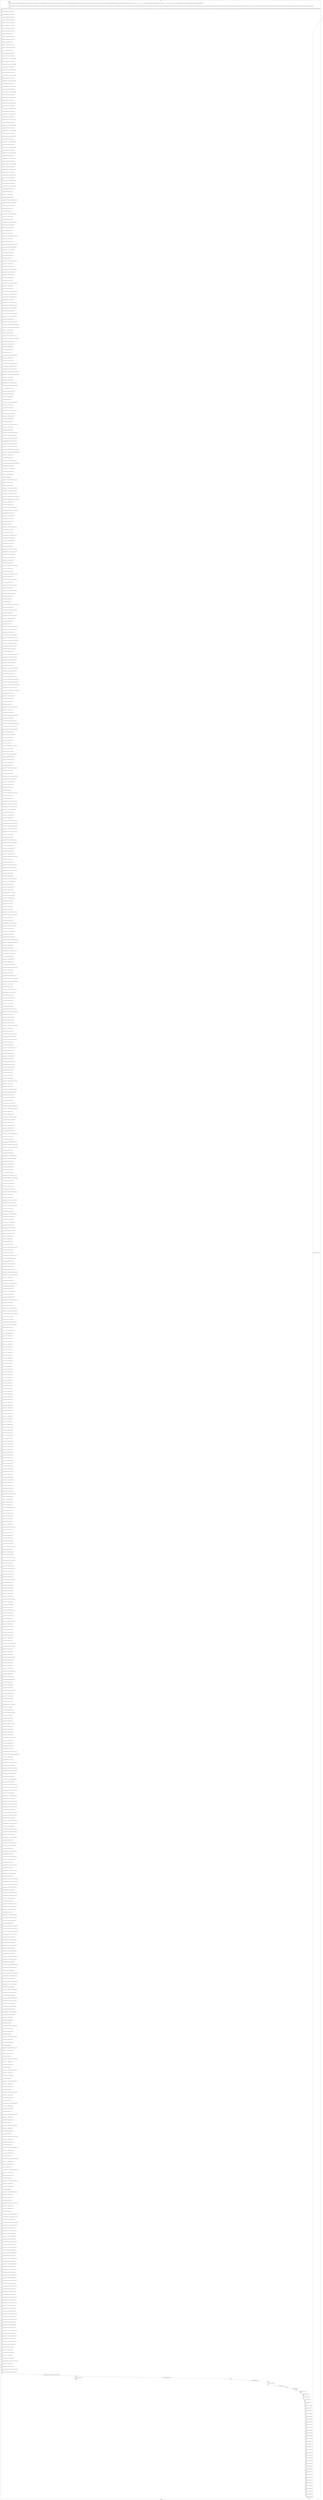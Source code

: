digraph G {
label="Btor2XCFA";
subgraph cluster_0 {
label="main";
main_init[];
l1[];
l3[];
l4[];
l5[];
l6[];
l7[];
l8[];
l9[];
l10[];
l11[];
l12[];
l13[];
l14[];
l15[];
l16[];
l17[];
l18[];
l19[];
l20[];
l21[];
l22[];
l23[];
l24[];
l25[];
l26[];
l27[];
l28[];
l29[];
l30[];
l31[];
l32[];
l33[];
l34[];
l35[];
l36[];
l37[];
l38[];
l39[];
l40[];
l41[];
l42[];
l43[];
l44[];
l45[];
l46[];
l47[];
l48[];
l49[];
l50[];
l51[];
l52[];
l53[];
l54[];
l55[];
l56[];
l57[];
l58[];
l59[];
l60[];
l61[];
l62[];
l63[];
l64[];
l65[];
l66[];
l67[];
l68[];
l69[];
l70[];
l71[];
l72[];
l73[];
l74[];
l75[];
l76[];
l77[];
l78[];
l79[];
l80[];
l81[];
l82[];
l83[];
l84[];
l85[];
l86[];
l87[];
l88[];
l89[];
l90[];
l91[];
l92[];
l93[];
l94[];
l95[];
l96[];
l97[];
l98[];
l99[];
l100[];
l101[];
l102[];
l103[];
l104[];
l105[];
l106[];
l107[];
l108[];
l109[];
l110[];
l111[];
l112[];
l113[];
l114[];
l115[];
l116[];
l117[];
l118[];
l119[];
l120[];
l121[];
l122[];
l123[];
l124[];
l125[];
l126[];
l127[];
l128[];
l129[];
l130[];
l131[];
l132[];
l133[];
l134[];
l135[];
l136[];
l137[];
l138[];
l139[];
l140[];
l141[];
l142[];
l143[];
l144[];
l145[];
l146[];
l147[];
l148[];
l149[];
l150[];
l151[];
l152[];
l153[];
l154[];
l155[];
l156[];
l157[];
l158[];
l159[];
l160[];
l161[];
l162[];
l163[];
l164[];
l165[];
l166[];
l167[];
l168[];
l169[];
l170[];
l171[];
l172[];
l173[];
l174[];
l175[];
l176[];
l177[];
l178[];
l179[];
l180[];
l181[];
l182[];
l183[];
l184[];
l185[];
l186[];
l187[];
l188[];
l189[];
l190[];
l191[];
l192[];
l193[];
l194[];
l195[];
l196[];
l197[];
l198[];
l199[];
l200[];
l201[];
l202[];
l203[];
l204[];
l205[];
l206[];
l207[];
l208[];
l209[];
l210[];
l211[];
l212[];
l213[];
l214[];
l215[];
l216[];
l217[];
l218[];
l219[];
l220[];
l221[];
l222[];
l223[];
l224[];
l225[];
l226[];
l227[];
l228[];
l229[];
l230[];
l231[];
l232[];
l233[];
l234[];
l235[];
l236[];
l237[];
l238[];
l239[];
l240[];
l241[];
l242[];
l243[];
l244[];
l245[];
l246[];
l247[];
l248[];
l249[];
l250[];
l251[];
l252[];
l253[];
l254[];
l255[];
l256[];
l257[];
l258[];
l259[];
l260[];
l261[];
l262[];
l263[];
l264[];
l265[];
l266[];
l267[];
l268[];
l269[];
l270[];
l271[];
l272[];
l273[];
l274[];
l275[];
l276[];
l277[];
l278[];
l279[];
l280[];
l281[];
l282[];
l283[];
l284[];
l285[];
l286[];
l287[];
l288[];
l289[];
l290[];
l291[];
l292[];
l293[];
l294[];
l295[];
l296[];
l297[];
l298[];
l299[];
l300[];
l301[];
l302[];
l303[];
l304[];
l305[];
l306[];
l307[];
l308[];
l309[];
l310[];
l311[];
l312[];
l313[];
l314[];
l315[];
l316[];
l317[];
l318[];
l319[];
l320[];
l321[];
l322[];
l323[];
l324[];
l325[];
l326[];
l327[];
l328[];
l329[];
l330[];
l331[];
l332[];
l333[];
l334[];
l335[];
l336[];
l337[];
l338[];
l339[];
l340[];
l341[];
l342[];
l343[];
l344[];
l345[];
l346[];
l347[];
l348[];
l349[];
l350[];
l351[];
l352[];
l353[];
l354[];
l355[];
l356[];
l357[];
l358[];
l359[];
l360[];
l361[];
l362[];
l363[];
l364[];
l365[];
l366[];
l367[];
l368[];
l369[];
l370[];
l371[];
l372[];
l373[];
l374[];
l375[];
l376[];
l377[];
l378[];
l379[];
l380[];
l381[];
l382[];
l383[];
l384[];
l385[];
l386[];
l387[];
l388[];
l389[];
l390[];
l391[];
l392[];
l393[];
l394[];
l395[];
l396[];
l397[];
l398[];
l399[];
l400[];
l401[];
l402[];
l403[];
l404[];
l405[];
l406[];
l407[];
l408[];
l409[];
l410[];
l411[];
l412[];
l413[];
l414[];
l415[];
l416[];
l417[];
l418[];
l419[];
l420[];
l421[];
l422[];
l423[];
l424[];
l425[];
l426[];
l427[];
l428[];
l429[];
l430[];
l431[];
l432[];
l433[];
l434[];
l435[];
l436[];
l437[];
l438[];
l439[];
l440[];
l441[];
l442[];
l443[];
l444[];
l445[];
l446[];
l447[];
l448[];
l449[];
l450[];
l451[];
l452[];
l453[];
l454[];
l455[];
l456[];
l457[];
l458[];
l459[];
l460[];
l461[];
l462[];
l463[];
l464[];
l465[];
l466[];
l467[];
l468[];
l469[];
l470[];
l471[];
l472[];
l473[];
l474[];
l475[];
l476[];
l477[];
l478[];
l479[];
l480[];
l481[];
l482[];
l483[];
l484[];
l485[];
l486[];
l487[];
l488[];
l489[];
l490[];
l491[];
l492[];
l493[];
l494[];
l495[];
l496[];
l497[];
l498[];
l499[];
l500[];
l501[];
l502[];
l503[];
l504[];
l505[];
l506[];
l507[];
l508[];
l509[];
l510[];
l511[];
l512[];
l513[];
l514[];
l515[];
l516[];
l517[];
l518[];
l519[];
l520[];
l521[];
l522[];
l523[];
l524[];
l525[];
l526[];
l527[];
l528[];
l529[];
l530[];
l531[];
l532[];
l533[];
l534[];
l535[];
l536[];
l537[];
l538[];
l539[];
l540[];
l541[];
l542[];
l543[];
l544[];
l545[];
l546[];
l547[];
l548[];
l549[];
l550[];
l551[];
l552[];
l553[];
l554[];
l555[];
l556[];
l557[];
l558[];
l559[];
l560[];
l561[];
l562[];
l563[];
l564[];
l565[];
l566[];
l567[];
l568[];
l569[];
l570[];
l571[];
l572[];
l573[];
l574[];
l575[];
l576[];
l577[];
l578[];
l579[];
l580[];
l581[];
l582[];
l583[];
l584[];
l585[];
l586[];
l587[];
l588[];
l589[];
l590[];
l591[];
l592[];
l593[];
l594[];
l595[];
l596[];
l597[];
l598[];
l599[];
l600[];
l601[];
l602[];
l603[];
l604[];
l605[];
l606[];
l607[];
l608[];
l609[];
l610[];
l611[];
l612[];
l613[];
l614[];
l615[];
l616[];
l617[];
l618[];
l619[];
l620[];
l621[];
l622[];
l623[];
l624[];
l625[];
l626[];
l627[];
l628[];
l629[];
l630[];
l631[];
l632[];
l633[];
l634[];
l635[];
l636[];
l637[];
l638[];
l639[];
l640[];
l641[];
l642[];
l643[];
l644[];
l645[];
l646[];
l647[];
l648[];
l649[];
l650[];
l651[];
l652[];
l653[];
l654[];
l655[];
l656[];
l657[];
l658[];
l659[];
l660[];
l661[];
l662[];
l663[];
l664[];
l665[];
l666[];
l667[];
l668[];
l669[];
l670[];
l671[];
l672[];
l673[];
l674[];
l675[];
l676[];
l677[];
l678[];
l679[];
l680[];
l681[];
l682[];
l683[];
l684[];
l685[];
l686[];
l687[];
l688[];
l689[];
l690[];
l691[];
l692[];
l693[];
l694[];
l695[];
l696[];
l697[];
l698[];
l699[];
l700[];
l701[];
l702[];
l703[];
l704[];
l705[];
l706[];
l707[];
l708[];
l709[];
l710[];
l711[];
l712[];
l713[];
l714[];
l715[];
l716[];
l717[];
l718[];
l719[];
l720[];
l721[];
l722[];
l723[];
l724[];
l725[];
l726[];
l727[];
l728[];
l729[];
l730[];
l731[];
l732[];
l733[];
l734[];
l735[];
l736[];
l737[];
l738[];
l739[];
l740[];
l741[];
l742[];
l743[];
l744[];
l745[];
l746[];
l747[];
l748[];
l749[];
l750[];
l751[];
l752[];
l753[];
l754[];
l755[];
l756[];
l757[];
l758[];
l759[];
l760[];
l761[];
l762[];
l763[];
l764[];
l765[];
l766[];
l767[];
l768[];
l769[];
l770[];
l771[];
l772[];
l773[];
l774[];
l775[];
l776[];
l777[];
l778[];
l779[];
l780[];
l781[];
l782[];
l783[];
l784[];
l785[];
l786[];
l787[];
l788[];
l789[];
l790[];
l791[];
l792[];
l793[];
l794[];
l795[];
l796[];
l797[];
l798[];
l799[];
l800[];
l801[];
l802[];
l803[];
l804[];
l805[];
l806[];
l807[];
l808[];
l809[];
l810[];
l811[];
l812[];
l813[];
l814[];
l815[];
l816[];
l817[];
l818[];
l819[];
l820[];
l821[];
l822[];
l823[];
l824[];
l825[];
l826[];
l827[];
l828[];
l829[];
l830[];
l831[];
l832[];
l833[];
l834[];
l835[];
l836[];
l837[];
l838[];
l839[];
l840[];
l841[];
l842[];
l843[];
l844[];
l845[];
l846[];
l847[];
l848[];
l849[];
l850[];
l851[];
l852[];
l853[];
l854[];
l855[];
l856[];
l857[];
l858[];
main_error[];
l859[];
l860[];
l861[];
l862[];
l863[];
l864[];
l865[];
l866[];
l867[];
l868[];
l869[];
l870[];
l871[];
l872[];
l873[];
l874[];
l875[];
l876[];
l877[];
l878[];
l879[];
l880[];
l881[];
l882[];
l883[];
l884[];
l885[];
l886[];
l887[];
l888[];
l889[];
l890[];
l891[];
l892[];
l893[];
l894[];
l895[];
l896[];
l897[];
l898[];
l899[];
l900[];
l901[];
l902[];
main_init -> l1 [label="[(assign const_7 #b00000000),(assign const_24 #b0000000000000000),(assign const_57 #b0),(assign const_115 #b00000000),(assign const_132 #b0000000000000000),(assign const_151 #b0000000000000001),(assign const_252 #b1),(assign const_255 #b00000000000000000000000000000011),(assign const_256 #b0000000000000000),(assign const_258 #b00000000000000000000000000010000),(assign const_264 #b00000000000000000000000000000001),(assign const_276 #b00000000000000000000000000000010),(assign const_300 #b11111111111111111111111111111111),(assign const_301 #b00000000000000000000000000000000),(assign const_305 #b1111111111111111),(assign const_401 #b00000011),(assign const_506 #b00000001),(assign const_507 #b00000010),(assign const_860 #b000000000000000000000000)] "];
l3 -> l4 [label="[(havoc input_168),(havoc input_170),(havoc input_172),(havoc input_174),(havoc input_176),(havoc input_178),(havoc input_180),(havoc input_182),(havoc input_184),(havoc input_186),(havoc input_188),(havoc input_190),(havoc input_192),(havoc input_194),(havoc input_196),(havoc input_198),(havoc input_200),(havoc input_202),(havoc input_204),(havoc input_206),(havoc input_208),(havoc input_210),(havoc input_212),(havoc input_214),(havoc input_216),(havoc input_218),(havoc input_220),(havoc input_222),(havoc input_224),(havoc input_226),(havoc input_228),(havoc input_230),(havoc input_232),(havoc input_234),(havoc input_236),(havoc input_238),(havoc input_240),(havoc input_242),(havoc input_244),(havoc input_246),(havoc input_248),(havoc input_250),(havoc input_254),(havoc input_263),(havoc input_274),(havoc input_284),(havoc input_294),(havoc input_323),(havoc input_341),(havoc input_351),(havoc input_371),(havoc input_389),(havoc input_399),(havoc input_407),(havoc input_458),(havoc input_473),(havoc input_483),(havoc input_492),(havoc input_505),(havoc input_520),(havoc input_535),(havoc input_540),(havoc input_553),(havoc input_564),(havoc input_579),(havoc input_587),(havoc input_602),(havoc input_607),(havoc input_619),(havoc input_630),(havoc input_645),(havoc input_653),(havoc input_668),(havoc input_673),(havoc input_685),(havoc input_696)] "];
l4 -> l5 [label="[(assign binary_98 (bvand state_58 (bvnot state_60)))] "];
l5 -> l6 [label="[(assign binary_99 (bvand binary_98 (bvnot state_62)))] "];
l6 -> l7 [label="[(assign binary_100 (bvand binary_99 (bvnot state_64)))] "];
l7 -> l8 [label="[(assign binary_101 (bvand binary_100 (bvnot state_66)))] "];
l8 -> l9 [label="[(assign binary_102 (bvand binary_101 (bvnot state_68)))] "];
l9 -> l10 [label="[(assign binary_103 (bvand binary_102 (bvnot state_70)))] "];
l10 -> l11 [label="[(assign binary_104 (bvand binary_103 (bvnot state_72)))] "];
l11 -> l12 [label="[(assign binary_105 (bvand binary_104 (bvnot state_74)))] "];
l12 -> l13 [label="[(assign binary_106 (bvand binary_105 state_76))] "];
l13 -> l14 [label="[(assign binary_107 (bvand binary_106 (bvnot state_78)))] "];
l14 -> l15 [label="[(assign binary_108 (bvand binary_107 (bvnot state_80)))] "];
l15 -> l16 [label="[(assign binary_109 (bvand binary_108 state_82))] "];
l16 -> l17 [label="[(assign binary_110 (bvand binary_109 (bvnot state_84)))] "];
l17 -> l18 [label="[(assign binary_111 (bvand binary_110 (bvnot state_86)))] "];
l18 -> l19 [label="[(assign binary_112 (bvand binary_111 state_88))] "];
l19 -> l20 [label="[(assign binary_113 (bvand binary_112 (bvnot state_90)))] "];
l20 -> l21 [label="[(assign binary_114 (bvand binary_113 (bvnot state_92)))] "];
l21 -> l22 [label="[(assign comparison_116 (ite (= const_115 state_8) #b1 #b0))] "];
l22 -> l23 [label="[(assign binary_117 (bvand binary_114 comparison_116))] "];
l23 -> l24 [label="[(assign comparison_118 (ite (= const_115 state_10) #b1 #b0))] "];
l24 -> l25 [label="[(assign binary_119 (bvand binary_117 comparison_118))] "];
l25 -> l26 [label="[(assign comparison_120 (ite (= const_115 state_12) #b1 #b0))] "];
l26 -> l27 [label="[(assign binary_121 (bvand binary_119 comparison_120))] "];
l27 -> l28 [label="[(assign comparison_122 (ite (= const_115 state_14) #b1 #b0))] "];
l28 -> l29 [label="[(assign binary_123 (bvand binary_121 comparison_122))] "];
l29 -> l30 [label="[(assign comparison_124 (ite (= const_115 state_16) #b1 #b0))] "];
l30 -> l31 [label="[(assign binary_125 (bvand binary_123 comparison_124))] "];
l31 -> l32 [label="[(assign comparison_126 (ite (= const_115 state_18) #b1 #b0))] "];
l32 -> l33 [label="[(assign binary_127 (bvand binary_125 comparison_126))] "];
l33 -> l34 [label="[(assign comparison_128 (ite (= const_115 state_20) #b1 #b0))] "];
l34 -> l35 [label="[(assign binary_129 (bvand binary_127 comparison_128))] "];
l35 -> l36 [label="[(assign comparison_130 (ite (= const_115 state_22) #b1 #b0))] "];
l36 -> l37 [label="[(assign binary_131 (bvand binary_129 comparison_130))] "];
l37 -> l38 [label="[(assign comparison_133 (ite (= const_132 state_25) #b1 #b0))] "];
l38 -> l39 [label="[(assign binary_134 (bvand binary_131 comparison_133))] "];
l39 -> l40 [label="[(assign comparison_135 (ite (= const_132 state_27) #b1 #b0))] "];
l40 -> l41 [label="[(assign binary_136 (bvand binary_134 comparison_135))] "];
l41 -> l42 [label="[(assign comparison_137 (ite (= const_132 state_29) #b1 #b0))] "];
l42 -> l43 [label="[(assign binary_138 (bvand binary_136 comparison_137))] "];
l43 -> l44 [label="[(assign comparison_139 (ite (= const_132 state_31) #b1 #b0))] "];
l44 -> l45 [label="[(assign binary_140 (bvand binary_138 comparison_139))] "];
l45 -> l46 [label="[(assign comparison_141 (ite (= const_132 state_33) #b1 #b0))] "];
l46 -> l47 [label="[(assign binary_142 (bvand binary_140 comparison_141))] "];
l47 -> l48 [label="[(assign comparison_143 (ite (= const_132 state_35) #b1 #b0))] "];
l48 -> l49 [label="[(assign binary_144 (bvand binary_142 comparison_143))] "];
l49 -> l50 [label="[(assign comparison_145 (ite (= const_132 state_37) #b1 #b0))] "];
l50 -> l51 [label="[(assign binary_146 (bvand binary_144 comparison_145))] "];
l51 -> l52 [label="[(assign comparison_147 (ite (= const_132 state_39) #b1 #b0))] "];
l52 -> l53 [label="[(assign binary_148 (bvand binary_146 comparison_147))] "];
l53 -> l54 [label="[(assign comparison_149 (ite (= const_132 state_41) #b1 #b0))] "];
l54 -> l55 [label="[(assign binary_150 (bvand binary_148 comparison_149))] "];
l55 -> l56 [label="[(assign comparison_152 (ite (= const_151 state_43) #b1 #b0))] "];
l56 -> l57 [label="[(assign binary_153 (bvand binary_150 comparison_152))] "];
l57 -> l58 [label="[(assign comparison_154 (ite (= const_115 state_45) #b1 #b0))] "];
l58 -> l59 [label="[(assign binary_155 (bvand binary_153 comparison_154))] "];
l59 -> l60 [label="[(assign comparison_156 (ite (= const_115 state_47) #b1 #b0))] "];
l60 -> l61 [label="[(assign binary_157 (bvand binary_155 comparison_156))] "];
l61 -> l62 [label="[(assign comparison_158 (ite (= const_132 state_49) #b1 #b0))] "];
l62 -> l63 [label="[(assign binary_159 (bvand binary_157 comparison_158))] "];
l63 -> l64 [label="[(assign comparison_160 (ite (= const_132 state_51) #b1 #b0))] "];
l64 -> l65 [label="[(assign binary_161 (bvand binary_159 comparison_160))] "];
l65 -> l66 [label="[(assign comparison_162 (ite (= const_132 state_53) #b1 #b0))] "];
l66 -> l67 [label="[(assign binary_163 (bvand binary_161 comparison_162))] "];
l67 -> l68 [label="[(assign comparison_164 (ite (= const_132 state_55) #b1 #b0))] "];
l68 -> l69 [label="[(assign binary_165 (bvand binary_163 comparison_164))] "];
l69 -> l70 [label="[(assign binary_166 (bvand state_96 binary_165))] "];
l70 -> l71 [label="[(assign binary_257 (++ input_208 const_256))] "];
l71 -> l72 [label="[(assign binary_259 (bvashr binary_257 const_258))] "];
l72 -> l73 [label="[(assign comparison_260 (ite (bvule const_255 binary_259) #b1 #b0))] "];
l73 -> l74 [label="[(assign binary_261 (bvand input_216 (bvnot comparison_260)))] "];
l74 -> l75 [label="[(assign binary_262 (bvor (bvnot input_254) binary_261))] "];
l75 -> l76 [label="[(assign binary_265 (bvadd const_264 binary_259))] "];
l76 -> l77 [label="[(assign slice_266 (extract binary_265 0 16))] "];
l77 -> l78 [label="[(assign ternary_267 (ite (= input_254 #b1) slice_266 input_208))] "];
l78 -> l79 [label="[(assign binary_268 (++ ternary_267 const_256))] "];
l79 -> l80 [label="[(assign binary_269 (bvashr binary_268 const_258))] "];
l80 -> l81 [label="[(assign comparison_270 (ite (= const_255 binary_269) #b1 #b0))] "];
l81 -> l82 [label="[(assign binary_271 (bvand input_216 comparison_270))] "];
l82 -> l83 [label="[(assign binary_272 (bvor (bvnot input_263) binary_271))] "];
l83 -> l84 [label="[(assign binary_273 (bvand binary_262 binary_272))] "];
l84 -> l85 [label="[(assign binary_275 (bvor input_218 input_263))] "];
l85 -> l86 [label="[(assign ternary_277 (ite (= input_263 #b1) const_132 ternary_267))] "];
l86 -> l87 [label="[(assign binary_278 (++ ternary_277 const_256))] "];
l87 -> l88 [label="[(assign binary_279 (bvashr binary_278 const_258))] "];
l88 -> l89 [label="[(assign comparison_280 (ite (bvule const_276 binary_279) #b1 #b0))] "];
l89 -> l90 [label="[(assign binary_281 (bvand binary_275 (bvnot comparison_280)))] "];
l90 -> l91 [label="[(assign binary_282 (bvor (bvnot input_274) binary_281))] "];
l91 -> l92 [label="[(assign binary_283 (bvand binary_273 binary_282))] "];
l92 -> l93 [label="[(assign binary_285 (bvadd const_264 binary_279))] "];
l93 -> l94 [label="[(assign slice_286 (extract binary_285 0 16))] "];
l94 -> l95 [label="[(assign ternary_287 (ite (= input_274 #b1) slice_286 ternary_277))] "];
l95 -> l96 [label="[(assign binary_288 (++ ternary_287 const_256))] "];
l96 -> l97 [label="[(assign binary_289 (bvashr binary_288 const_258))] "];
l97 -> l98 [label="[(assign comparison_290 (ite (= const_276 binary_289) #b1 #b0))] "];
l98 -> l99 [label="[(assign binary_291 (bvand binary_275 comparison_290))] "];
l99 -> l100 [label="[(assign binary_292 (bvor (bvnot input_284) binary_291))] "];
l100 -> l101 [label="[(assign binary_293 (bvand binary_283 binary_292))] "];
l101 -> l102 [label="[(assign binary_295 (bvor input_220 input_284))] "];
l102 -> l103 [label="[(assign ternary_296 (ite (= input_284 #b1) const_132 ternary_287))] "];
l103 -> l104 [label="[(assign binary_297 (++ ternary_296 const_256))] "];
l104 -> l105 [label="[(assign binary_298 (bvashr binary_297 const_258))] "];
l105 -> l106 [label="[(assign comparison_299 (ite (bvule const_255 binary_298) #b1 #b0))] "];
l106 -> l107 [label="[(assign comparison_302 (ite (= const_301 binary_298) #b1 #b0))] "];
l107 -> l108 [label="[(assign comparison_303 (ite (= const_301 binary_259) #b1 #b0))] "];
l108 -> l109 [label="[(assign binary_304 (bvand input_254 comparison_303))] "];
l109 -> l110 [label="[(assign ternary_306 (ite (= binary_304 #b1) const_305 input_184))] "];
l110 -> l111 [label="[(assign comparison_307 (ite (= const_264 binary_298) #b1 #b0))] "];
l111 -> l112 [label="[(assign comparison_308 (ite (= const_264 binary_259) #b1 #b0))] "];
l112 -> l113 [label="[(assign binary_309 (bvand input_254 comparison_308))] "];
l113 -> l114 [label="[(assign ternary_310 (ite (= binary_309 #b1) const_305 input_186))] "];
l114 -> l115 [label="[(assign comparison_311 (ite (= const_276 binary_259) #b1 #b0))] "];
l115 -> l116 [label="[(assign binary_312 (bvand input_254 comparison_311))] "];
l116 -> l117 [label="[(assign ternary_313 (ite (= binary_312 #b1) const_305 input_188))] "];
l117 -> l118 [label="[(assign ternary_314 (ite (= comparison_307 #b1) ternary_310 ternary_313))] "];
l118 -> l119 [label="[(assign ternary_315 (ite (= comparison_302 #b1) ternary_306 ternary_314))] "];
l119 -> l120 [label="[(assign binary_316 (++ ternary_315 const_256))] "];
l120 -> l121 [label="[(assign binary_317 (bvashr binary_316 const_258))] "];
l121 -> l122 [label="[(assign comparison_318 (ite (= const_300 binary_317) #b1 #b0))] "];
l122 -> l123 [label="[(assign binary_319 (bvand (bvnot comparison_299) (bvnot comparison_318)))] "];
l123 -> l124 [label="[(assign binary_320 (bvand binary_295 binary_319))] "];
l124 -> l125 [label="[(assign binary_321 (bvor (bvnot input_294) binary_320))] "];
l125 -> l126 [label="[(assign binary_322 (bvand binary_293 binary_321))] "];
l126 -> l127 [label="[(assign binary_324 (bvadd const_264 binary_298))] "];
l127 -> l128 [label="[(assign slice_325 (extract binary_324 0 16))] "];
l128 -> l129 [label="[(assign ternary_326 (ite (= input_294 #b1) slice_325 ternary_296))] "];
l129 -> l130 [label="[(assign binary_327 (++ ternary_326 const_256))] "];
l130 -> l131 [label="[(assign binary_328 (bvashr binary_327 const_258))] "];
l131 -> l132 [label="[(assign comparison_329 (ite (bvule const_255 binary_328) #b1 #b0))] "];
l132 -> l133 [label="[(assign comparison_330 (ite (= const_301 binary_328) #b1 #b0))] "];
l133 -> l134 [label="[(assign comparison_331 (ite (= const_264 binary_328) #b1 #b0))] "];
l134 -> l135 [label="[(assign ternary_332 (ite (= comparison_331 #b1) ternary_310 ternary_313))] "];
l135 -> l136 [label="[(assign ternary_333 (ite (= comparison_330 #b1) ternary_306 ternary_332))] "];
l136 -> l137 [label="[(assign binary_334 (++ ternary_333 const_256))] "];
l137 -> l138 [label="[(assign binary_335 (bvashr binary_334 const_258))] "];
l138 -> l139 [label="[(assign comparison_336 (ite (= const_300 binary_335) #b1 #b0))] "];
l139 -> l140 [label="[(assign binary_337 (bvand (bvnot comparison_329) comparison_336))] "];
l140 -> l141 [label="[(assign binary_338 (bvand binary_295 binary_337))] "];
l141 -> l142 [label="[(assign binary_339 (bvor (bvnot input_323) binary_338))] "];
l142 -> l143 [label="[(assign binary_340 (bvand binary_322 binary_339))] "];
l143 -> l144 [label="[(assign binary_342 (bvadd const_264 binary_328))] "];
l144 -> l145 [label="[(assign slice_343 (extract binary_342 0 16))] "];
l145 -> l146 [label="[(assign ternary_344 (ite (= input_323 #b1) slice_343 ternary_326))] "];
l146 -> l147 [label="[(assign binary_345 (++ ternary_344 const_256))] "];
l147 -> l148 [label="[(assign binary_346 (bvashr binary_345 const_258))] "];
l148 -> l149 [label="[(assign comparison_347 (ite (= const_255 binary_346) #b1 #b0))] "];
l149 -> l150 [label="[(assign binary_348 (bvand binary_295 comparison_347))] "];
l150 -> l151 [label="[(assign binary_349 (bvor (bvnot input_341) binary_348))] "];
l151 -> l152 [label="[(assign binary_350 (bvand binary_340 binary_349))] "];
l152 -> l153 [label="[(assign binary_352 (bvor input_222 input_341))] "];
l153 -> l154 [label="[(assign ternary_353 (ite (= input_341 #b1) const_132 ternary_344))] "];
l154 -> l155 [label="[(assign binary_354 (++ ternary_353 const_256))] "];
l155 -> l156 [label="[(assign binary_355 (bvashr binary_354 const_258))] "];
l156 -> l157 [label="[(assign comparison_356 (ite (bvule const_255 binary_355) #b1 #b0))] "];
l157 -> l158 [label="[(assign comparison_357 (ite (= const_301 binary_355) #b1 #b0))] "];
l158 -> l159 [label="[(assign ternary_358 (ite (= binary_304 #b1) const_305 input_190))] "];
l159 -> l160 [label="[(assign comparison_359 (ite (= const_264 binary_355) #b1 #b0))] "];
l160 -> l161 [label="[(assign ternary_360 (ite (= binary_309 #b1) const_305 input_192))] "];
l161 -> l162 [label="[(assign ternary_361 (ite (= binary_312 #b1) const_305 input_194))] "];
l162 -> l163 [label="[(assign ternary_362 (ite (= comparison_359 #b1) ternary_360 ternary_361))] "];
l163 -> l164 [label="[(assign ternary_363 (ite (= comparison_357 #b1) ternary_358 ternary_362))] "];
l164 -> l165 [label="[(assign binary_364 (++ ternary_363 const_256))] "];
l165 -> l166 [label="[(assign binary_365 (bvashr binary_364 const_258))] "];
l166 -> l167 [label="[(assign comparison_366 (ite (= const_300 binary_365) #b1 #b0))] "];
l167 -> l168 [label="[(assign binary_367 (bvand (bvnot comparison_356) (bvnot comparison_366)))] "];
l168 -> l169 [label="[(assign binary_368 (bvand binary_352 binary_367))] "];
l169 -> l170 [label="[(assign binary_369 (bvor (bvnot input_351) binary_368))] "];
l170 -> l171 [label="[(assign binary_370 (bvand binary_350 binary_369))] "];
l171 -> l172 [label="[(assign binary_372 (bvadd const_264 binary_355))] "];
l172 -> l173 [label="[(assign slice_373 (extract binary_372 0 16))] "];
l173 -> l174 [label="[(assign ternary_374 (ite (= input_351 #b1) slice_373 ternary_353))] "];
l174 -> l175 [label="[(assign binary_375 (++ ternary_374 const_256))] "];
l175 -> l176 [label="[(assign binary_376 (bvashr binary_375 const_258))] "];
l176 -> l177 [label="[(assign comparison_377 (ite (bvule const_255 binary_376) #b1 #b0))] "];
l177 -> l178 [label="[(assign comparison_378 (ite (= const_301 binary_376) #b1 #b0))] "];
l178 -> l179 [label="[(assign comparison_379 (ite (= const_264 binary_376) #b1 #b0))] "];
l179 -> l180 [label="[(assign ternary_380 (ite (= comparison_379 #b1) ternary_360 ternary_361))] "];
l180 -> l181 [label="[(assign ternary_381 (ite (= comparison_378 #b1) ternary_358 ternary_380))] "];
l181 -> l182 [label="[(assign binary_382 (++ ternary_381 const_256))] "];
l182 -> l183 [label="[(assign binary_383 (bvashr binary_382 const_258))] "];
l183 -> l184 [label="[(assign comparison_384 (ite (= const_300 binary_383) #b1 #b0))] "];
l184 -> l185 [label="[(assign binary_385 (bvand (bvnot comparison_377) comparison_384))] "];
l185 -> l186 [label="[(assign binary_386 (bvand binary_352 binary_385))] "];
l186 -> l187 [label="[(assign binary_387 (bvor (bvnot input_371) binary_386))] "];
l187 -> l188 [label="[(assign binary_388 (bvand binary_370 binary_387))] "];
l188 -> l189 [label="[(assign binary_390 (bvadd const_264 binary_376))] "];
l189 -> l190 [label="[(assign slice_391 (extract binary_390 0 16))] "];
l190 -> l191 [label="[(assign ternary_392 (ite (= input_371 #b1) slice_391 ternary_374))] "];
l191 -> l192 [label="[(assign binary_393 (++ ternary_392 const_256))] "];
l192 -> l193 [label="[(assign binary_394 (bvashr binary_393 const_258))] "];
l193 -> l194 [label="[(assign comparison_395 (ite (= const_255 binary_394) #b1 #b0))] "];
l194 -> l195 [label="[(assign binary_396 (bvand binary_352 comparison_395))] "];
l195 -> l196 [label="[(assign binary_397 (bvor (bvnot input_389) binary_396))] "];
l196 -> l197 [label="[(assign binary_398 (bvand binary_388 binary_397))] "];
l197 -> l198 [label="[(assign binary_400 (bvor input_226 input_389))] "];
l198 -> l199 [label="[(assign ternary_402 (ite (= input_389 #b1) const_115 input_206))] "];
l199 -> l200 [label="[(assign comparison_403 (ite (= const_401 ternary_402) #b1 #b0))] "];
l200 -> l201 [label="[(assign binary_404 (bvand binary_400 comparison_403))] "];
l201 -> l202 [label="[(assign binary_405 (bvor (bvnot input_399) binary_404))] "];
l202 -> l203 [label="[(assign binary_406 (bvand binary_398 binary_405))] "];
l203 -> l204 [label="[(assign binary_408 (bvor input_228 input_399))] "];
l204 -> l205 [label="[(assign ternary_409 (ite (= input_389 #b1) const_132 ternary_392))] "];
l205 -> l206 [label="[(assign binary_410 (++ ternary_409 const_256))] "];
l206 -> l207 [label="[(assign binary_411 (bvashr binary_410 const_258))] "];
l207 -> l208 [label="[(assign comparison_412 (ite (bvule const_264 binary_411) #b1 #b0))] "];
l208 -> l209 [label="[(assign binary_413 (bvmul const_276 binary_411))] "];
l209 -> l210 [label="[(assign comparison_414 (ite (= const_301 binary_413) #b1 #b0))] "];
l210 -> l211 [label="[(assign binary_415 (bvmul const_276 binary_365))] "];
l211 -> l212 [label="[(assign comparison_416 (ite (= const_301 binary_415) #b1 #b0))] "];
l212 -> l213 [label="[(assign binary_417 (bvadd const_264 binary_415))] "];
l213 -> l214 [label="[(assign comparison_418 (ite (= const_301 binary_417) #b1 #b0))] "];
l214 -> l215 [label="[(assign binary_419 (bvor comparison_416 comparison_418))] "];
l215 -> l216 [label="[(assign binary_420 (bvand input_351 binary_419))] "];
l216 -> l217 [label="[(assign slice_421 (extract ternary_353 0 8))] "];
l217 -> l218 [label="[(assign slice_422 (extract input_202 0 8))] "];
l218 -> l219 [label="[(assign ternary_423 (ite (= comparison_418 #b1) slice_421 slice_422))] "];
l219 -> l220 [label="[(assign binary_424 (bvmul const_276 binary_317))] "];
l220 -> l221 [label="[(assign comparison_425 (ite (= const_301 binary_424) #b1 #b0))] "];
l221 -> l222 [label="[(assign binary_426 (bvadd const_264 binary_424))] "];
l222 -> l223 [label="[(assign comparison_427 (ite (= const_301 binary_426) #b1 #b0))] "];
l223 -> l224 [label="[(assign binary_428 (bvor comparison_425 comparison_427))] "];
l224 -> l225 [label="[(assign binary_429 (bvand input_294 binary_428))] "];
l225 -> l226 [label="[(assign slice_430 (extract ternary_296 0 8))] "];
l226 -> l227 [label="[(assign ternary_431 (ite (= comparison_427 #b1) slice_430 slice_422))] "];
l227 -> l228 [label="[(assign comparison_432 (ite (= const_301 binary_279) #b1 #b0))] "];
l228 -> l229 [label="[(assign binary_433 (bvand input_274 comparison_432))] "];
l229 -> l230 [label="[(assign ternary_434 (ite (= binary_433 #b1) const_115 input_180))] "];
l230 -> l231 [label="[(assign ternary_435 (ite (= binary_429 #b1) ternary_431 ternary_434))] "];
l231 -> l232 [label="[(assign ternary_436 (ite (= binary_420 #b1) ternary_423 ternary_435))] "];
l232 -> l233 [label="[(assign comparison_437 (ite (= const_264 binary_415) #b1 #b0))] "];
l233 -> l234 [label="[(assign comparison_438 (ite (= const_264 binary_417) #b1 #b0))] "];
l234 -> l235 [label="[(assign binary_439 (bvor comparison_437 comparison_438))] "];
l235 -> l236 [label="[(assign binary_440 (bvand input_351 binary_439))] "];
l236 -> l237 [label="[(assign ternary_441 (ite (= comparison_438 #b1) slice_421 slice_422))] "];
l237 -> l238 [label="[(assign comparison_442 (ite (= const_264 binary_424) #b1 #b0))] "];
l238 -> l239 [label="[(assign comparison_443 (ite (= const_264 binary_426) #b1 #b0))] "];
l239 -> l240 [label="[(assign binary_444 (bvor comparison_442 comparison_443))] "];
l240 -> l241 [label="[(assign binary_445 (bvand input_294 binary_444))] "];
l241 -> l242 [label="[(assign ternary_446 (ite (= comparison_443 #b1) slice_430 slice_422))] "];
l242 -> l243 [label="[(assign comparison_447 (ite (= const_264 binary_279) #b1 #b0))] "];
l243 -> l244 [label="[(assign binary_448 (bvand input_274 comparison_447))] "];
l244 -> l245 [label="[(assign ternary_449 (ite (= binary_448 #b1) const_115 input_182))] "];
l245 -> l246 [label="[(assign ternary_450 (ite (= binary_445 #b1) ternary_446 ternary_449))] "];
l246 -> l247 [label="[(assign ternary_451 (ite (= binary_440 #b1) ternary_441 ternary_450))] "];
l247 -> l248 [label="[(assign ternary_452 (ite (= comparison_414 #b1) ternary_436 ternary_451))] "];
l248 -> l249 [label="[(assign comparison_453 (ite (= const_115 ternary_452) #b1 #b0))] "];
l249 -> l250 [label="[(assign binary_454 (bvand (bvnot comparison_412) (bvnot comparison_453)))] "];
l250 -> l251 [label="[(assign binary_455 (bvand binary_408 binary_454))] "];
l251 -> l252 [label="[(assign binary_456 (bvor (bvnot input_407) binary_455))] "];
l252 -> l253 [label="[(assign binary_457 (bvand binary_406 binary_456))] "];
l253 -> l254 [label="[(assign binary_459 (bvadd const_264 binary_411))] "];
l254 -> l255 [label="[(assign slice_460 (extract binary_459 0 16))] "];
l255 -> l256 [label="[(assign ternary_461 (ite (= input_407 #b1) slice_460 ternary_409))] "];
l256 -> l257 [label="[(assign binary_462 (++ ternary_461 const_256))] "];
l257 -> l258 [label="[(assign binary_463 (bvashr binary_462 const_258))] "];
l258 -> l259 [label="[(assign comparison_464 (ite (bvule const_264 binary_463) #b1 #b0))] "];
l259 -> l260 [label="[(assign binary_465 (bvmul const_276 binary_463))] "];
l260 -> l261 [label="[(assign comparison_466 (ite (= const_301 binary_465) #b1 #b0))] "];
l261 -> l262 [label="[(assign ternary_467 (ite (= comparison_466 #b1) ternary_436 ternary_451))] "];
l262 -> l263 [label="[(assign comparison_468 (ite (= const_115 ternary_467) #b1 #b0))] "];
l263 -> l264 [label="[(assign binary_469 (bvand (bvnot comparison_464) comparison_468))] "];
l264 -> l265 [label="[(assign binary_470 (bvand binary_408 binary_469))] "];
l265 -> l266 [label="[(assign binary_471 (bvor (bvnot input_458) binary_470))] "];
l266 -> l267 [label="[(assign binary_472 (bvand binary_457 binary_471))] "];
l267 -> l268 [label="[(assign binary_474 (bvadd const_264 binary_463))] "];
l268 -> l269 [label="[(assign slice_475 (extract binary_474 0 16))] "];
l269 -> l270 [label="[(assign ternary_476 (ite (= input_458 #b1) slice_475 ternary_461))] "];
l270 -> l271 [label="[(assign binary_477 (++ ternary_476 const_256))] "];
l271 -> l272 [label="[(assign binary_478 (bvashr binary_477 const_258))] "];
l272 -> l273 [label="[(assign comparison_479 (ite (= const_264 binary_478) #b1 #b0))] "];
l273 -> l274 [label="[(assign binary_480 (bvand binary_408 comparison_479))] "];
l274 -> l275 [label="[(assign binary_481 (bvor (bvnot input_473) binary_480))] "];
l275 -> l276 [label="[(assign binary_482 (bvand binary_472 binary_481))] "];
l276 -> l277 [label="[(assign binary_484 (bvor input_230 input_473))] "];
l277 -> l278 [label="[(assign ternary_485 (ite (= input_473 #b1) const_132 ternary_476))] "];
l278 -> l279 [label="[(assign binary_486 (++ ternary_485 const_256))] "];
l279 -> l280 [label="[(assign binary_487 (bvashr binary_486 const_258))] "];
l280 -> l281 [label="[(assign comparison_488 (ite (bvule const_255 binary_487) #b1 #b0))] "];
l281 -> l282 [label="[(assign binary_489 (bvand binary_484 (bvnot comparison_488)))] "];
l282 -> l283 [label="[(assign binary_490 (bvor (bvnot input_483) binary_489))] "];
l283 -> l284 [label="[(assign binary_491 (bvand binary_482 binary_490))] "];
l284 -> l285 [label="[(assign binary_493 (bvadd const_264 binary_487))] "];
l285 -> l286 [label="[(assign slice_494 (extract binary_493 0 16))] "];
l286 -> l287 [label="[(assign ternary_495 (ite (= input_483 #b1) slice_494 ternary_485))] "];
l287 -> l288 [label="[(assign binary_496 (++ ternary_495 const_256))] "];
l288 -> l289 [label="[(assign binary_497 (bvashr binary_496 const_258))] "];
l289 -> l290 [label="[(assign comparison_498 (ite (= const_255 binary_497) #b1 #b0))] "];
l290 -> l291 [label="[(assign ternary_499 (ite (= input_399 #b1) const_115 ternary_402))] "];
l291 -> l292 [label="[(assign comparison_500 (ite (= const_401 ternary_499) #b1 #b0))] "];
l292 -> l293 [label="[(assign binary_501 (bvand comparison_498 comparison_500))] "];
l293 -> l294 [label="[(assign binary_502 (bvand binary_484 binary_501))] "];
l294 -> l295 [label="[(assign binary_503 (bvor (bvnot input_492) binary_502))] "];
l295 -> l296 [label="[(assign binary_504 (bvand binary_491 binary_503))] "];
l296 -> l297 [label="[(assign ternary_508 (ite (= input_263 #b1) const_115 input_204))] "];
l297 -> l298 [label="[(assign ternary_509 (ite (= input_389 #b1) const_506 ternary_508))] "];
l298 -> l299 [label="[(assign ternary_510 (ite (= input_399 #b1) const_507 ternary_509))] "];
l299 -> l300 [label="[(assign ternary_511 (ite (= input_492 #b1) const_115 ternary_510))] "];
l300 -> l301 [label="[(assign comparison_512 (ite (= const_506 ternary_511) #b1 #b0))] "];
l301 -> l302 [label="[(assign binary_513 (++ ternary_306 const_256))] "];
l302 -> l303 [label="[(assign binary_514 (bvashr binary_513 const_258))] "];
l303 -> l304 [label="[(assign comparison_515 (ite (= const_300 binary_514) #b1 #b0))] "];
l304 -> l305 [label="[(assign binary_516 (bvand comparison_512 (bvnot comparison_515)))] "];
l305 -> l306 [label="[(assign binary_517 (bvand input_234 binary_516))] "];
l306 -> l307 [label="[(assign binary_518 (bvor (bvnot input_505) binary_517))] "];
l307 -> l308 [label="[(assign binary_519 (bvand binary_504 binary_518))] "];
l308 -> l309 [label="[(assign binary_521 (bvand input_234 (bvnot input_505)))] "];
l309 -> l310 [label="[(assign ternary_522 (ite (= input_505 #b1) const_305 ternary_358))] "];
l310 -> l311 [label="[(assign binary_523 (++ ternary_522 const_256))] "];
l311 -> l312 [label="[(assign binary_524 (bvashr binary_523 const_258))] "];
l312 -> l313 [label="[(assign comparison_525 (ite (= const_300 binary_524) #b1 #b0))] "];
l313 -> l314 [label="[(assign binary_526 (bvand comparison_512 comparison_525))] "];
l314 -> l315 [label="[(assign ternary_527 (ite (= binary_304 #b1) const_305 input_196))] "];
l315 -> l316 [label="[(assign binary_528 (++ ternary_527 const_256))] "];
l316 -> l317 [label="[(assign binary_529 (bvashr binary_528 const_258))] "];
l317 -> l318 [label="[(assign comparison_530 (ite (= const_300 binary_529) #b1 #b0))] "];
l318 -> l319 [label="[(assign binary_531 (bvand binary_526 comparison_530))] "];
l319 -> l320 [label="[(assign binary_532 (bvand binary_521 binary_531))] "];
l320 -> l321 [label="[(assign binary_533 (bvor (bvnot input_520) binary_532))] "];
l321 -> l322 [label="[(assign binary_534 (bvand binary_519 binary_533))] "];
l322 -> l323 [label="[(assign binary_536 (bvand binary_521 (bvnot input_520)))] "];
l323 -> l324 [label="[(assign binary_537 (bvand comparison_512 binary_536))] "];
l324 -> l325 [label="[(assign binary_538 (bvor (bvnot input_535) binary_537))] "];
l325 -> l326 [label="[(assign binary_539 (bvand binary_534 binary_538))] "];
l326 -> l327 [label="[(assign binary_541 (bvor input_236 input_505))] "];
l327 -> l328 [label="[(assign binary_542 (bvor binary_541 input_520))] "];
l328 -> l329 [label="[(assign binary_543 (bvor binary_542 input_535))] "];
l329 -> l330 [label="[(assign comparison_544 (ite (= const_507 ternary_511) #b1 #b0))] "];
l330 -> l331 [label="[(assign ternary_545 (ite (= input_520 #b1) const_132 ternary_527))] "];
l331 -> l332 [label="[(assign binary_546 (++ ternary_545 const_256))] "];
l332 -> l333 [label="[(assign binary_547 (bvashr binary_546 const_258))] "];
l333 -> l334 [label="[(assign comparison_548 (ite (= const_300 binary_547) #b1 #b0))] "];
l334 -> l335 [label="[(assign binary_549 (bvand comparison_544 comparison_548))] "];
l335 -> l336 [label="[(assign binary_550 (bvand binary_543 binary_549))] "];
l336 -> l337 [label="[(assign binary_551 (bvor (bvnot input_540) binary_550))] "];
l337 -> l338 [label="[(assign binary_552 (bvand binary_539 binary_551))] "];
l338 -> l339 [label="[(assign binary_554 (bvand binary_543 (bvnot input_540)))] "];
l339 -> l340 [label="[(assign binary_555 (bvand comparison_544 (bvnot comparison_548)))] "];
l340 -> l341 [label="[(assign ternary_556 (ite (= input_505 #b1) ternary_358 ternary_306))] "];
l341 -> l342 [label="[(assign binary_557 (++ ternary_556 const_256))] "];
l342 -> l343 [label="[(assign binary_558 (bvashr binary_557 const_258))] "];
l343 -> l344 [label="[(assign comparison_559 (ite (= const_300 binary_558) #b1 #b0))] "];
l344 -> l345 [label="[(assign binary_560 (bvand binary_555 comparison_559))] "];
l345 -> l346 [label="[(assign binary_561 (bvand binary_554 binary_560))] "];
l346 -> l347 [label="[(assign binary_562 (bvor (bvnot input_553) binary_561))] "];
l347 -> l348 [label="[(assign binary_563 (bvand binary_552 binary_562))] "];
l348 -> l349 [label="[(assign binary_565 (bvand binary_554 (bvnot input_553)))] "];
l349 -> l350 [label="[(assign ternary_566 (ite (= input_553 #b1) const_305 ternary_545))] "];
l350 -> l351 [label="[(assign binary_567 (++ ternary_566 const_256))] "];
l351 -> l352 [label="[(assign binary_568 (bvashr binary_567 const_258))] "];
l352 -> l353 [label="[(assign comparison_569 (ite (= const_300 binary_568) #b1 #b0))] "];
l353 -> l354 [label="[(assign binary_570 (bvand comparison_544 (bvnot comparison_569)))] "];
l354 -> l355 [label="[(assign ternary_571 (ite (= input_553 #b1) ternary_545 ternary_556))] "];
l355 -> l356 [label="[(assign binary_572 (++ ternary_571 const_256))] "];
l356 -> l357 [label="[(assign binary_573 (bvashr binary_572 const_258))] "];
l357 -> l358 [label="[(assign comparison_574 (ite (= const_300 binary_573) #b1 #b0))] "];
l358 -> l359 [label="[(assign binary_575 (bvand binary_570 (bvnot comparison_574)))] "];
l359 -> l360 [label="[(assign binary_576 (bvand binary_565 binary_575))] "];
l360 -> l361 [label="[(assign binary_577 (bvor (bvnot input_564) binary_576))] "];
l361 -> l362 [label="[(assign binary_578 (bvand binary_563 binary_577))] "];
l362 -> l363 [label="[(assign binary_580 (++ ternary_310 const_256))] "];
l363 -> l364 [label="[(assign binary_581 (bvashr binary_580 const_258))] "];
l364 -> l365 [label="[(assign comparison_582 (ite (= const_300 binary_581) #b1 #b0))] "];
l365 -> l366 [label="[(assign binary_583 (bvand comparison_512 (bvnot comparison_582)))] "];
l366 -> l367 [label="[(assign binary_584 (bvand input_240 binary_583))] "];
l367 -> l368 [label="[(assign binary_585 (bvor (bvnot input_579) binary_584))] "];
l368 -> l369 [label="[(assign binary_586 (bvand binary_578 binary_585))] "];
l369 -> l370 [label="[(assign binary_588 (bvand input_240 (bvnot input_579)))] "];
l370 -> l371 [label="[(assign ternary_589 (ite (= input_579 #b1) const_305 ternary_360))] "];
l371 -> l372 [label="[(assign binary_590 (++ ternary_589 const_256))] "];
l372 -> l373 [label="[(assign binary_591 (bvashr binary_590 const_258))] "];
l373 -> l374 [label="[(assign comparison_592 (ite (= const_300 binary_591) #b1 #b0))] "];
l374 -> l375 [label="[(assign binary_593 (bvand comparison_512 comparison_592))] "];
l375 -> l376 [label="[(assign ternary_594 (ite (= binary_309 #b1) const_305 input_198))] "];
l376 -> l377 [label="[(assign binary_595 (++ ternary_594 const_256))] "];
l377 -> l378 [label="[(assign binary_596 (bvashr binary_595 const_258))] "];
l378 -> l379 [label="[(assign comparison_597 (ite (= const_300 binary_596) #b1 #b0))] "];
l379 -> l380 [label="[(assign binary_598 (bvand binary_593 comparison_597))] "];
l380 -> l381 [label="[(assign binary_599 (bvand binary_588 binary_598))] "];
l381 -> l382 [label="[(assign binary_600 (bvor (bvnot input_587) binary_599))] "];
l382 -> l383 [label="[(assign binary_601 (bvand binary_586 binary_600))] "];
l383 -> l384 [label="[(assign binary_603 (bvand binary_588 (bvnot input_587)))] "];
l384 -> l385 [label="[(assign binary_604 (bvand comparison_512 binary_603))] "];
l385 -> l386 [label="[(assign binary_605 (bvor (bvnot input_602) binary_604))] "];
l386 -> l387 [label="[(assign binary_606 (bvand binary_601 binary_605))] "];
l387 -> l388 [label="[(assign binary_608 (bvor input_242 input_579))] "];
l388 -> l389 [label="[(assign binary_609 (bvor binary_608 input_587))] "];
l389 -> l390 [label="[(assign binary_610 (bvor binary_609 input_602))] "];
l390 -> l391 [label="[(assign ternary_611 (ite (= input_587 #b1) const_132 ternary_594))] "];
l391 -> l392 [label="[(assign binary_612 (++ ternary_611 const_256))] "];
l392 -> l393 [label="[(assign binary_613 (bvashr binary_612 const_258))] "];
l393 -> l394 [label="[(assign comparison_614 (ite (= const_300 binary_613) #b1 #b0))] "];
l394 -> l395 [label="[(assign binary_615 (bvand comparison_544 comparison_614))] "];
l395 -> l396 [label="[(assign binary_616 (bvand binary_610 binary_615))] "];
l396 -> l397 [label="[(assign binary_617 (bvor (bvnot input_607) binary_616))] "];
l397 -> l398 [label="[(assign binary_618 (bvand binary_606 binary_617))] "];
l398 -> l399 [label="[(assign binary_620 (bvand binary_610 (bvnot input_607)))] "];
l399 -> l400 [label="[(assign binary_621 (bvand comparison_544 (bvnot comparison_614)))] "];
l400 -> l401 [label="[(assign ternary_622 (ite (= input_579 #b1) ternary_360 ternary_310))] "];
l401 -> l402 [label="[(assign binary_623 (++ ternary_622 const_256))] "];
l402 -> l403 [label="[(assign binary_624 (bvashr binary_623 const_258))] "];
l403 -> l404 [label="[(assign comparison_625 (ite (= const_300 binary_624) #b1 #b0))] "];
l404 -> l405 [label="[(assign binary_626 (bvand binary_621 comparison_625))] "];
l405 -> l406 [label="[(assign binary_627 (bvand binary_620 binary_626))] "];
l406 -> l407 [label="[(assign binary_628 (bvor (bvnot input_619) binary_627))] "];
l407 -> l408 [label="[(assign binary_629 (bvand binary_618 binary_628))] "];
l408 -> l409 [label="[(assign binary_631 (bvand binary_620 (bvnot input_619)))] "];
l409 -> l410 [label="[(assign ternary_632 (ite (= input_619 #b1) const_305 ternary_611))] "];
l410 -> l411 [label="[(assign binary_633 (++ ternary_632 const_256))] "];
l411 -> l412 [label="[(assign binary_634 (bvashr binary_633 const_258))] "];
l412 -> l413 [label="[(assign comparison_635 (ite (= const_300 binary_634) #b1 #b0))] "];
l413 -> l414 [label="[(assign binary_636 (bvand comparison_544 (bvnot comparison_635)))] "];
l414 -> l415 [label="[(assign ternary_637 (ite (= input_619 #b1) ternary_611 ternary_622))] "];
l415 -> l416 [label="[(assign binary_638 (++ ternary_637 const_256))] "];
l416 -> l417 [label="[(assign binary_639 (bvashr binary_638 const_258))] "];
l417 -> l418 [label="[(assign comparison_640 (ite (= const_300 binary_639) #b1 #b0))] "];
l418 -> l419 [label="[(assign binary_641 (bvand binary_636 (bvnot comparison_640)))] "];
l419 -> l420 [label="[(assign binary_642 (bvand binary_631 binary_641))] "];
l420 -> l421 [label="[(assign binary_643 (bvor (bvnot input_630) binary_642))] "];
l421 -> l422 [label="[(assign binary_644 (bvand binary_629 binary_643))] "];
l422 -> l423 [label="[(assign binary_646 (++ ternary_313 const_256))] "];
l423 -> l424 [label="[(assign binary_647 (bvashr binary_646 const_258))] "];
l424 -> l425 [label="[(assign comparison_648 (ite (= const_300 binary_647) #b1 #b0))] "];
l425 -> l426 [label="[(assign binary_649 (bvand comparison_512 (bvnot comparison_648)))] "];
l426 -> l427 [label="[(assign binary_650 (bvand input_246 binary_649))] "];
l427 -> l428 [label="[(assign binary_651 (bvor (bvnot input_645) binary_650))] "];
l428 -> l429 [label="[(assign binary_652 (bvand binary_644 binary_651))] "];
l429 -> l430 [label="[(assign binary_654 (bvand input_246 (bvnot input_645)))] "];
l430 -> l431 [label="[(assign ternary_655 (ite (= input_645 #b1) const_305 ternary_361))] "];
l431 -> l432 [label="[(assign binary_656 (++ ternary_655 const_256))] "];
l432 -> l433 [label="[(assign binary_657 (bvashr binary_656 const_258))] "];
l433 -> l434 [label="[(assign comparison_658 (ite (= const_300 binary_657) #b1 #b0))] "];
l434 -> l435 [label="[(assign binary_659 (bvand comparison_512 comparison_658))] "];
l435 -> l436 [label="[(assign ternary_660 (ite (= binary_312 #b1) const_305 input_200))] "];
l436 -> l437 [label="[(assign binary_661 (++ ternary_660 const_256))] "];
l437 -> l438 [label="[(assign binary_662 (bvashr binary_661 const_258))] "];
l438 -> l439 [label="[(assign comparison_663 (ite (= const_300 binary_662) #b1 #b0))] "];
l439 -> l440 [label="[(assign binary_664 (bvand binary_659 comparison_663))] "];
l440 -> l441 [label="[(assign binary_665 (bvand binary_654 binary_664))] "];
l441 -> l442 [label="[(assign binary_666 (bvor (bvnot input_653) binary_665))] "];
l442 -> l443 [label="[(assign binary_667 (bvand binary_652 binary_666))] "];
l443 -> l444 [label="[(assign binary_669 (bvand binary_654 (bvnot input_653)))] "];
l444 -> l445 [label="[(assign binary_670 (bvand comparison_512 binary_669))] "];
l445 -> l446 [label="[(assign binary_671 (bvor (bvnot input_668) binary_670))] "];
l446 -> l447 [label="[(assign binary_672 (bvand binary_667 binary_671))] "];
l447 -> l448 [label="[(assign binary_674 (bvor input_248 input_645))] "];
l448 -> l449 [label="[(assign binary_675 (bvor binary_674 input_653))] "];
l449 -> l450 [label="[(assign binary_676 (bvor binary_675 input_668))] "];
l450 -> l451 [label="[(assign ternary_677 (ite (= input_653 #b1) const_132 ternary_660))] "];
l451 -> l452 [label="[(assign binary_678 (++ ternary_677 const_256))] "];
l452 -> l453 [label="[(assign binary_679 (bvashr binary_678 const_258))] "];
l453 -> l454 [label="[(assign comparison_680 (ite (= const_300 binary_679) #b1 #b0))] "];
l454 -> l455 [label="[(assign binary_681 (bvand comparison_544 comparison_680))] "];
l455 -> l456 [label="[(assign binary_682 (bvand binary_676 binary_681))] "];
l456 -> l457 [label="[(assign binary_683 (bvor (bvnot input_673) binary_682))] "];
l457 -> l458 [label="[(assign binary_684 (bvand binary_672 binary_683))] "];
l458 -> l459 [label="[(assign binary_686 (bvand binary_676 (bvnot input_673)))] "];
l459 -> l460 [label="[(assign binary_687 (bvand comparison_544 (bvnot comparison_680)))] "];
l460 -> l461 [label="[(assign ternary_688 (ite (= input_645 #b1) ternary_361 ternary_313))] "];
l461 -> l462 [label="[(assign binary_689 (++ ternary_688 const_256))] "];
l462 -> l463 [label="[(assign binary_690 (bvashr binary_689 const_258))] "];
l463 -> l464 [label="[(assign comparison_691 (ite (= const_300 binary_690) #b1 #b0))] "];
l464 -> l465 [label="[(assign binary_692 (bvand binary_687 comparison_691))] "];
l465 -> l466 [label="[(assign binary_693 (bvand binary_686 binary_692))] "];
l466 -> l467 [label="[(assign binary_694 (bvor (bvnot input_685) binary_693))] "];
l467 -> l468 [label="[(assign binary_695 (bvand binary_684 binary_694))] "];
l468 -> l469 [label="[(assign binary_697 (bvand binary_686 (bvnot input_685)))] "];
l469 -> l470 [label="[(assign ternary_698 (ite (= input_685 #b1) const_305 ternary_677))] "];
l470 -> l471 [label="[(assign binary_699 (++ ternary_698 const_256))] "];
l471 -> l472 [label="[(assign binary_700 (bvashr binary_699 const_258))] "];
l472 -> l473 [label="[(assign comparison_701 (ite (= const_300 binary_700) #b1 #b0))] "];
l473 -> l474 [label="[(assign binary_702 (bvand comparison_544 (bvnot comparison_701)))] "];
l474 -> l475 [label="[(assign ternary_703 (ite (= input_685 #b1) ternary_677 ternary_688))] "];
l475 -> l476 [label="[(assign binary_704 (++ ternary_703 const_256))] "];
l476 -> l477 [label="[(assign binary_705 (bvashr binary_704 const_258))] "];
l477 -> l478 [label="[(assign comparison_706 (ite (= const_300 binary_705) #b1 #b0))] "];
l478 -> l479 [label="[(assign binary_707 (bvand binary_702 (bvnot comparison_706)))] "];
l479 -> l480 [label="[(assign binary_708 (bvand binary_697 binary_707))] "];
l480 -> l481 [label="[(assign binary_709 (bvor (bvnot input_696) binary_708))] "];
l481 -> l482 [label="[(assign binary_710 (bvand binary_695 binary_709))] "];
l482 -> l483 [label="[(assign binary_711 (bvor input_254 input_263))] "];
l483 -> l484 [label="[(assign binary_712 (bvor input_274 binary_711))] "];
l484 -> l485 [label="[(assign binary_713 (bvor input_284 binary_712))] "];
l485 -> l486 [label="[(assign binary_714 (bvor input_294 binary_713))] "];
l486 -> l487 [label="[(assign binary_715 (bvor input_323 binary_714))] "];
l487 -> l488 [label="[(assign binary_716 (bvor input_341 binary_715))] "];
l488 -> l489 [label="[(assign binary_717 (bvor input_351 binary_716))] "];
l489 -> l490 [label="[(assign binary_718 (bvor input_371 binary_717))] "];
l490 -> l491 [label="[(assign binary_719 (bvor input_389 binary_718))] "];
l491 -> l492 [label="[(assign binary_720 (bvor input_399 binary_719))] "];
l492 -> l493 [label="[(assign binary_721 (bvor input_407 binary_720))] "];
l493 -> l494 [label="[(assign binary_722 (bvor input_458 binary_721))] "];
l494 -> l495 [label="[(assign binary_723 (bvor input_473 binary_722))] "];
l495 -> l496 [label="[(assign binary_724 (bvor input_483 binary_723))] "];
l496 -> l497 [label="[(assign binary_725 (bvor input_492 binary_724))] "];
l497 -> l498 [label="[(assign binary_726 (bvor input_505 binary_725))] "];
l498 -> l499 [label="[(assign binary_727 (bvor input_520 binary_726))] "];
l499 -> l500 [label="[(assign binary_728 (bvor input_535 binary_727))] "];
l500 -> l501 [label="[(assign binary_729 (bvor input_540 binary_728))] "];
l501 -> l502 [label="[(assign binary_730 (bvor input_553 binary_729))] "];
l502 -> l503 [label="[(assign binary_731 (bvor input_564 binary_730))] "];
l503 -> l504 [label="[(assign binary_732 (bvor input_579 binary_731))] "];
l504 -> l505 [label="[(assign binary_733 (bvor input_587 binary_732))] "];
l505 -> l506 [label="[(assign binary_734 (bvor input_602 binary_733))] "];
l506 -> l507 [label="[(assign binary_735 (bvor input_607 binary_734))] "];
l507 -> l508 [label="[(assign binary_736 (bvor input_619 binary_735))] "];
l508 -> l509 [label="[(assign binary_737 (bvor input_630 binary_736))] "];
l509 -> l510 [label="[(assign binary_738 (bvor input_645 binary_737))] "];
l510 -> l511 [label="[(assign binary_739 (bvor input_653 binary_738))] "];
l511 -> l512 [label="[(assign binary_740 (bvor input_668 binary_739))] "];
l512 -> l513 [label="[(assign binary_741 (bvor input_673 binary_740))] "];
l513 -> l514 [label="[(assign binary_742 (bvor input_685 binary_741))] "];
l514 -> l515 [label="[(assign binary_743 (bvor input_696 binary_742))] "];
l515 -> l516 [label="[(assign binary_744 (bvand binary_710 binary_743))] "];
l516 -> l517 [label="[(assign binary_745 (bvand input_216 input_218))] "];
l517 -> l518 [label="[(assign binary_746 (bvor input_216 input_218))] "];
l518 -> l519 [label="[(assign binary_747 (bvand input_220 binary_746))] "];
l519 -> l520 [label="[(assign binary_748 (bvor binary_745 binary_747))] "];
l520 -> l521 [label="[(assign binary_749 (bvor input_220 binary_746))] "];
l521 -> l522 [label="[(assign binary_750 (bvand input_222 binary_749))] "];
l522 -> l523 [label="[(assign binary_751 (bvor binary_748 binary_750))] "];
l523 -> l524 [label="[(assign binary_752 (bvor input_222 binary_749))] "];
l524 -> l525 [label="[(assign binary_753 (bvand input_224 binary_752))] "];
l525 -> l526 [label="[(assign binary_754 (bvor binary_751 binary_753))] "];
l526 -> l527 [label="[(assign binary_755 (bvor input_224 binary_752))] "];
l527 -> l528 [label="[(assign binary_756 (bvand input_226 binary_755))] "];
l528 -> l529 [label="[(assign binary_757 (bvor binary_754 binary_756))] "];
l529 -> l530 [label="[(assign binary_758 (bvor input_226 binary_755))] "];
l530 -> l531 [label="[(assign binary_759 (bvand input_228 binary_758))] "];
l531 -> l532 [label="[(assign binary_760 (bvor binary_757 binary_759))] "];
l532 -> l533 [label="[(assign binary_761 (bvor input_228 binary_758))] "];
l533 -> l534 [label="[(assign binary_762 (bvand input_230 binary_761))] "];
l534 -> l535 [label="[(assign binary_763 (bvor binary_760 binary_762))] "];
l535 -> l536 [label="[(assign binary_764 (bvor input_230 binary_761))] "];
l536 -> l537 [label="[(assign binary_765 (bvand input_232 binary_764))] "];
l537 -> l538 [label="[(assign binary_766 (bvor binary_763 binary_765))] "];
l538 -> l539 [label="[(assign binary_767 (bvor input_232 binary_764))] "];
l539 -> l540 [label="[(assign binary_768 (bvand (bvnot binary_766) binary_767))] "];
l540 -> l541 [label="[(assign binary_769 (bvand input_234 input_236))] "];
l541 -> l542 [label="[(assign binary_770 (bvor input_234 input_236))] "];
l542 -> l543 [label="[(assign binary_771 (bvand input_238 binary_770))] "];
l543 -> l544 [label="[(assign binary_772 (bvor binary_769 binary_771))] "];
l544 -> l545 [label="[(assign binary_773 (bvand binary_768 (bvnot binary_772)))] "];
l545 -> l546 [label="[(assign binary_774 (bvor input_238 binary_770))] "];
l546 -> l547 [label="[(assign binary_775 (bvand binary_773 binary_774))] "];
l547 -> l548 [label="[(assign binary_776 (bvand input_240 input_242))] "];
l548 -> l549 [label="[(assign binary_777 (bvor input_240 input_242))] "];
l549 -> l550 [label="[(assign binary_778 (bvand input_244 binary_777))] "];
l550 -> l551 [label="[(assign binary_779 (bvor binary_776 binary_778))] "];
l551 -> l552 [label="[(assign binary_780 (bvand binary_775 (bvnot binary_779)))] "];
l552 -> l553 [label="[(assign binary_781 (bvor input_244 binary_777))] "];
l553 -> l554 [label="[(assign binary_782 (bvand binary_780 binary_781))] "];
l554 -> l555 [label="[(assign binary_783 (bvand input_246 input_248))] "];
l555 -> l556 [label="[(assign binary_784 (bvor input_246 input_248))] "];
l556 -> l557 [label="[(assign binary_785 (bvand input_250 binary_784))] "];
l557 -> l558 [label="[(assign binary_786 (bvor binary_783 binary_785))] "];
l558 -> l559 [label="[(assign binary_787 (bvand binary_782 (bvnot binary_786)))] "];
l559 -> l560 [label="[(assign binary_788 (bvor input_250 binary_784))] "];
l560 -> l561 [label="[(assign binary_789 (bvand binary_787 binary_788))] "];
l561 -> l562 [label="[(assign binary_790 (bvand binary_744 binary_789))] "];
l562 -> l563 [label="[(assign binary_791 (bvand input_216 (bvnot input_263)))] "];
l563 -> l564 [label="[(assign binary_792 (bvand binary_275 (bvnot input_284)))] "];
l564 -> l565 [label="[(assign binary_793 (bvor binary_792 input_492))] "];
l565 -> l566 [label="[(assign binary_794 (bvand binary_791 binary_793))] "];
l566 -> l567 [label="[(assign binary_795 (bvand binary_295 (bvnot input_341)))] "];
l567 -> l568 [label="[(assign binary_796 (bvor binary_791 binary_793))] "];
l568 -> l569 [label="[(assign binary_797 (bvand binary_795 binary_796))] "];
l569 -> l570 [label="[(assign binary_798 (bvor binary_794 binary_797))] "];
l570 -> l571 [label="[(assign binary_799 (bvand binary_352 (bvnot input_389)))] "];
l571 -> l572 [label="[(assign binary_800 (bvor binary_795 binary_796))] "];
l572 -> l573 [label="[(assign binary_801 (bvand binary_799 binary_800))] "];
l573 -> l574 [label="[(assign binary_802 (bvor binary_798 binary_801))] "];
l574 -> l575 [label="[(assign binary_803 (bvor binary_799 binary_800))] "];
l575 -> l576 [label="[(assign binary_804 (bvand input_224 binary_803))] "];
l576 -> l577 [label="[(assign binary_805 (bvor binary_802 binary_804))] "];
l577 -> l578 [label="[(assign binary_806 (bvand binary_400 (bvnot input_399)))] "];
l578 -> l579 [label="[(assign binary_807 (bvor input_224 binary_803))] "];
l579 -> l580 [label="[(assign binary_808 (bvand binary_806 binary_807))] "];
l580 -> l581 [label="[(assign binary_809 (bvor binary_805 binary_808))] "];
l581 -> l582 [label="[(assign binary_810 (bvand binary_408 (bvnot input_473)))] "];
l582 -> l583 [label="[(assign binary_811 (bvor binary_806 binary_807))] "];
l583 -> l584 [label="[(assign binary_812 (bvand binary_810 binary_811))] "];
l584 -> l585 [label="[(assign binary_813 (bvor binary_809 binary_812))] "];
l585 -> l586 [label="[(assign binary_814 (bvand binary_484 (bvnot input_492)))] "];
l586 -> l587 [label="[(assign binary_815 (bvor binary_810 binary_811))] "];
l587 -> l588 [label="[(assign binary_816 (bvand binary_814 binary_815))] "];
l588 -> l589 [label="[(assign binary_817 (bvor binary_813 binary_816))] "];
l589 -> l590 [label="[(assign binary_818 (bvor binary_814 binary_815))] "];
l590 -> l591 [label="[(assign binary_819 (bvand input_232 binary_818))] "];
l591 -> l592 [label="[(assign binary_820 (bvor binary_817 binary_819))] "];
l592 -> l593 [label="[(assign binary_821 (bvor input_232 binary_818))] "];
l593 -> l594 [label="[(assign binary_822 (bvand (bvnot binary_820) binary_821))] "];
l594 -> l595 [label="[(assign binary_823 (bvand binary_536 (bvnot input_535)))] "];
l595 -> l596 [label="[(assign binary_824 (bvor binary_823 input_540))] "];
l596 -> l597 [label="[(assign binary_825 (bvor binary_824 input_553))] "];
l597 -> l598 [label="[(assign binary_826 (bvor binary_825 input_564))] "];
l598 -> l599 [label="[(assign binary_827 (bvand binary_565 (bvnot input_564)))] "];
l599 -> l600 [label="[(assign binary_828 (bvand binary_826 binary_827))] "];
l600 -> l601 [label="[(assign binary_829 (bvor binary_826 binary_827))] "];
l601 -> l602 [label="[(assign binary_830 (bvand input_238 binary_829))] "];
l602 -> l603 [label="[(assign binary_831 (bvor binary_828 binary_830))] "];
l603 -> l604 [label="[(assign binary_832 (bvand binary_822 (bvnot binary_831)))] "];
l604 -> l605 [label="[(assign binary_833 (bvor input_238 binary_829))] "];
l605 -> l606 [label="[(assign binary_834 (bvand binary_832 binary_833))] "];
l606 -> l607 [label="[(assign binary_835 (bvand binary_603 (bvnot input_602)))] "];
l607 -> l608 [label="[(assign binary_836 (bvor binary_835 input_607))] "];
l608 -> l609 [label="[(assign binary_837 (bvor binary_836 input_619))] "];
l609 -> l610 [label="[(assign binary_838 (bvor binary_837 input_630))] "];
l610 -> l611 [label="[(assign binary_839 (bvand binary_631 (bvnot input_630)))] "];
l611 -> l612 [label="[(assign binary_840 (bvand binary_838 binary_839))] "];
l612 -> l613 [label="[(assign binary_841 (bvor binary_838 binary_839))] "];
l613 -> l614 [label="[(assign binary_842 (bvand input_244 binary_841))] "];
l614 -> l615 [label="[(assign binary_843 (bvor binary_840 binary_842))] "];
l615 -> l616 [label="[(assign binary_844 (bvand binary_834 (bvnot binary_843)))] "];
l616 -> l617 [label="[(assign binary_845 (bvor input_244 binary_841))] "];
l617 -> l618 [label="[(assign binary_846 (bvand binary_844 binary_845))] "];
l618 -> l619 [label="[(assign binary_847 (bvand binary_669 (bvnot input_668)))] "];
l619 -> l620 [label="[(assign binary_848 (bvor binary_847 input_673))] "];
l620 -> l621 [label="[(assign binary_849 (bvor binary_848 input_685))] "];
l621 -> l622 [label="[(assign binary_850 (bvor binary_849 input_696))] "];
l622 -> l623 [label="[(assign binary_851 (bvand binary_697 (bvnot input_696)))] "];
l623 -> l624 [label="[(assign binary_852 (bvand binary_850 binary_851))] "];
l624 -> l625 [label="[(assign binary_853 (bvor binary_850 binary_851))] "];
l625 -> l626 [label="[(assign binary_854 (bvand input_250 binary_853))] "];
l626 -> l627 [label="[(assign binary_855 (bvor binary_852 binary_854))] "];
l627 -> l628 [label="[(assign binary_856 (bvand binary_846 (bvnot binary_855)))] "];
l628 -> l629 [label="[(assign binary_857 (bvor input_250 binary_853))] "];
l629 -> l630 [label="[(assign binary_858 (bvand binary_856 binary_857))] "];
l630 -> l631 [label="[(assign binary_859 (bvand binary_790 binary_858))] "];
l631 -> l632 [label="[(assign binary_861 (bvadd const_264 binary_413))] "];
l632 -> l633 [label="[(assign comparison_862 (ite (= const_301 binary_861) #b1 #b0))] "];
l633 -> l634 [label="[(assign ternary_863 (ite (= comparison_862 #b1) ternary_436 ternary_451))] "];
l634 -> l635 [label="[(assign binary_864 (++ const_860 ternary_863))] "];
l635 -> l636 [label="[(assign binary_865 (bvadd binary_411 binary_864))] "];
l636 -> l637 [label="[(assign comparison_866 (ite (= const_301 binary_865) #b1 #b0))] "];
l637 -> l638 [label="[(assign binary_867 (bvand input_407 comparison_866))] "];
l638 -> l639 [label="[(assign ternary_868 (ite (= binary_867 #b1) const_115 input_168))] "];
l639 -> l640 [label="[(assign ternary_869 (ite (= input_520 #b1) slice_422 ternary_868))] "];
l640 -> l641 [label="[(assign comparison_870 (ite (= ternary_869 state_8) #b1 #b0))] "];
l641 -> l642 [label="[(assign binary_871 (bvand binary_859 comparison_870))] "];
l642 -> l643 [label="[(assign comparison_872 (ite (= const_264 binary_865) #b1 #b0))] "];
l643 -> l644 [label="[(assign binary_873 (bvand input_407 comparison_872))] "];
l644 -> l645 [label="[(assign ternary_874 (ite (= binary_873 #b1) const_115 input_170))] "];
l645 -> l646 [label="[(assign ternary_875 (ite (= input_587 #b1) slice_422 ternary_874))] "];
l646 -> l647 [label="[(assign comparison_876 (ite (= ternary_875 state_10) #b1 #b0))] "];
l647 -> l648 [label="[(assign binary_877 (bvand binary_871 comparison_876))] "];
l648 -> l649 [label="[(assign comparison_878 (ite (= const_276 binary_865) #b1 #b0))] "];
l649 -> l650 [label="[(assign binary_879 (bvand input_407 comparison_878))] "];
l650 -> l651 [label="[(assign ternary_880 (ite (= binary_879 #b1) const_115 input_172))] "];
l651 -> l652 [label="[(assign ternary_881 (ite (= input_653 #b1) slice_422 ternary_880))] "];
l652 -> l653 [label="[(assign comparison_882 (ite (= ternary_881 state_12) #b1 #b0))] "];
l653 -> l654 [label="[(assign binary_883 (bvand binary_877 comparison_882))] "];
l654 -> l655 [label="[(assign ternary_884 (ite (= binary_867 #b1) const_115 input_174))] "];
l655 -> l656 [label="[(assign comparison_885 (ite (= ternary_884 state_14) #b1 #b0))] "];
l656 -> l657 [label="[(assign binary_886 (bvand binary_883 comparison_885))] "];
l657 -> l658 [label="[(assign ternary_887 (ite (= binary_873 #b1) const_115 input_176))] "];
l658 -> l659 [label="[(assign comparison_888 (ite (= ternary_887 state_16) #b1 #b0))] "];
l659 -> l660 [label="[(assign binary_889 (bvand binary_886 comparison_888))] "];
l660 -> l661 [label="[(assign ternary_890 (ite (= binary_879 #b1) const_115 input_178))] "];
l661 -> l662 [label="[(assign comparison_891 (ite (= ternary_890 state_18) #b1 #b0))] "];
l662 -> l663 [label="[(assign binary_892 (bvand binary_889 comparison_891))] "];
l663 -> l664 [label="[(assign comparison_893 (ite (= const_301 binary_647) #b1 #b0))] "];
l664 -> l665 [label="[(assign binary_894 (bvadd const_264 binary_647))] "];
l665 -> l666 [label="[(assign comparison_895 (ite (= const_301 binary_894) #b1 #b0))] "];
l666 -> l667 [label="[(assign binary_896 (bvor comparison_893 comparison_895))] "];
l667 -> l668 [label="[(assign binary_897 (bvand input_645 binary_896))] "];
l668 -> l669 [label="[(assign comparison_898 (ite (= const_301 binary_581) #b1 #b0))] "];
l669 -> l670 [label="[(assign binary_899 (bvadd const_264 binary_581))] "];
l670 -> l671 [label="[(assign comparison_900 (ite (= const_301 binary_899) #b1 #b0))] "];
l671 -> l672 [label="[(assign binary_901 (bvor comparison_898 comparison_900))] "];
l672 -> l673 [label="[(assign binary_902 (bvand input_579 binary_901))] "];
l673 -> l674 [label="[(assign comparison_903 (ite (= const_301 binary_514) #b1 #b0))] "];
l674 -> l675 [label="[(assign binary_904 (bvadd const_264 binary_514))] "];
l675 -> l676 [label="[(assign comparison_905 (ite (= const_301 binary_904) #b1 #b0))] "];
l676 -> l677 [label="[(assign binary_906 (bvor comparison_903 comparison_905))] "];
l677 -> l678 [label="[(assign binary_907 (bvand input_505 binary_906))] "];
l678 -> l679 [label="[(assign ternary_908 (ite (= binary_907 #b1) const_115 ternary_436))] "];
l679 -> l680 [label="[(assign ternary_909 (ite (= binary_902 #b1) const_115 ternary_908))] "];
l680 -> l681 [label="[(assign ternary_910 (ite (= binary_897 #b1) const_115 ternary_909))] "];
l681 -> l682 [label="[(assign comparison_911 (ite (= ternary_910 state_20) #b1 #b0))] "];
l682 -> l683 [label="[(assign binary_912 (bvand binary_892 comparison_911))] "];
l683 -> l684 [label="[(assign comparison_913 (ite (= const_264 binary_647) #b1 #b0))] "];
l684 -> l685 [label="[(assign comparison_914 (ite (= const_264 binary_894) #b1 #b0))] "];
l685 -> l686 [label="[(assign binary_915 (bvor comparison_913 comparison_914))] "];
l686 -> l687 [label="[(assign binary_916 (bvand input_645 binary_915))] "];
l687 -> l688 [label="[(assign comparison_917 (ite (= const_264 binary_581) #b1 #b0))] "];
l688 -> l689 [label="[(assign comparison_918 (ite (= const_264 binary_899) #b1 #b0))] "];
l689 -> l690 [label="[(assign binary_919 (bvor comparison_917 comparison_918))] "];
l690 -> l691 [label="[(assign binary_920 (bvand input_579 binary_919))] "];
l691 -> l692 [label="[(assign comparison_921 (ite (= const_264 binary_514) #b1 #b0))] "];
l692 -> l693 [label="[(assign comparison_922 (ite (= const_264 binary_904) #b1 #b0))] "];
l693 -> l694 [label="[(assign binary_923 (bvor comparison_921 comparison_922))] "];
l694 -> l695 [label="[(assign binary_924 (bvand input_505 binary_923))] "];
l695 -> l696 [label="[(assign ternary_925 (ite (= binary_924 #b1) const_115 ternary_451))] "];
l696 -> l697 [label="[(assign ternary_926 (ite (= binary_920 #b1) const_115 ternary_925))] "];
l697 -> l698 [label="[(assign ternary_927 (ite (= binary_916 #b1) const_115 ternary_926))] "];
l698 -> l699 [label="[(assign comparison_928 (ite (= ternary_927 state_22) #b1 #b0))] "];
l699 -> l700 [label="[(assign binary_929 (bvand binary_912 comparison_928))] "];
l700 -> l701 [label="[(assign comparison_930 (ite (= ternary_571 state_25) #b1 #b0))] "];
l701 -> l702 [label="[(assign binary_931 (bvand binary_929 comparison_930))] "];
l702 -> l703 [label="[(assign comparison_932 (ite (= ternary_637 state_27) #b1 #b0))] "];
l703 -> l704 [label="[(assign binary_933 (bvand binary_931 comparison_932))] "];
l704 -> l705 [label="[(assign comparison_934 (ite (= ternary_703 state_29) #b1 #b0))] "];
l705 -> l706 [label="[(assign binary_935 (bvand binary_933 comparison_934))] "];
l706 -> l707 [label="[(assign ternary_936 (ite (= input_564 #b1) ternary_566 ternary_522))] "];
l707 -> l708 [label="[(assign comparison_937 (ite (= ternary_936 state_31) #b1 #b0))] "];
l708 -> l709 [label="[(assign binary_938 (bvand binary_935 comparison_937))] "];
l709 -> l710 [label="[(assign ternary_939 (ite (= input_630 #b1) ternary_632 ternary_589))] "];
l710 -> l711 [label="[(assign comparison_940 (ite (= ternary_939 state_33) #b1 #b0))] "];
l711 -> l712 [label="[(assign binary_941 (bvand binary_938 comparison_940))] "];
l712 -> l713 [label="[(assign ternary_942 (ite (= input_696 #b1) ternary_698 ternary_655))] "];
l713 -> l714 [label="[(assign comparison_943 (ite (= ternary_942 state_35) #b1 #b0))] "];
l714 -> l715 [label="[(assign binary_944 (bvand binary_941 comparison_943))] "];
l715 -> l716 [label="[(assign ternary_945 (ite (= input_564 #b1) const_305 ternary_566))] "];
l716 -> l717 [label="[(assign comparison_946 (ite (= ternary_945 state_37) #b1 #b0))] "];
l717 -> l718 [label="[(assign binary_947 (bvand binary_944 comparison_946))] "];
l718 -> l719 [label="[(assign ternary_948 (ite (= input_630 #b1) const_305 ternary_632))] "];
l719 -> l720 [label="[(assign comparison_949 (ite (= ternary_948 state_39) #b1 #b0))] "];
l720 -> l721 [label="[(assign binary_950 (bvand binary_947 comparison_949))] "];
l721 -> l722 [label="[(assign ternary_951 (ite (= input_696 #b1) const_305 ternary_698))] "];
l722 -> l723 [label="[(assign comparison_952 (ite (= ternary_951 state_41) #b1 #b0))] "];
l723 -> l724 [label="[(assign binary_953 (bvand binary_950 comparison_952))] "];
l724 -> l725 [label="[(assign comparison_954 (ite (= input_202 state_43) #b1 #b0))] "];
l725 -> l726 [label="[(assign binary_955 (bvand binary_953 comparison_954))] "];
l726 -> l727 [label="[(assign comparison_956 (ite (= ternary_511 state_45) #b1 #b0))] "];
l727 -> l728 [label="[(assign binary_957 (bvand binary_955 comparison_956))] "];
l728 -> l729 [label="[(assign binary_958 (++ const_860 ternary_499))] "];
l729 -> l730 [label="[(assign binary_959 (bvadd const_264 binary_958))] "];
l730 -> l731 [label="[(assign slice_960 (extract binary_959 0 8))] "];
l731 -> l732 [label="[(assign ternary_961 (ite (= input_505 #b1) slice_960 ternary_499))] "];
l732 -> l733 [label="[(assign binary_962 (++ const_860 ternary_961))] "];
l733 -> l734 [label="[(assign binary_963 (bvadd const_264 binary_962))] "];
l734 -> l735 [label="[(assign slice_964 (extract binary_963 0 8))] "];
l735 -> l736 [label="[(assign ternary_965 (ite (= input_520 #b1) slice_964 ternary_961))] "];
l736 -> l737 [label="[(assign binary_966 (++ const_860 ternary_965))] "];
l737 -> l738 [label="[(assign binary_967 (bvadd const_264 binary_966))] "];
l738 -> l739 [label="[(assign slice_968 (extract binary_967 0 8))] "];
l739 -> l740 [label="[(assign ternary_969 (ite (= input_535 #b1) slice_968 ternary_965))] "];
l740 -> l741 [label="[(assign binary_970 (++ const_860 ternary_969))] "];
l741 -> l742 [label="[(assign binary_971 (bvadd const_264 binary_970))] "];
l742 -> l743 [label="[(assign slice_972 (extract binary_971 0 8))] "];
l743 -> l744 [label="[(assign ternary_973 (ite (= input_540 #b1) slice_972 ternary_969))] "];
l744 -> l745 [label="[(assign binary_974 (++ const_860 ternary_973))] "];
l745 -> l746 [label="[(assign binary_975 (bvadd const_264 binary_974))] "];
l746 -> l747 [label="[(assign slice_976 (extract binary_975 0 8))] "];
l747 -> l748 [label="[(assign ternary_977 (ite (= input_553 #b1) slice_976 ternary_973))] "];
l748 -> l749 [label="[(assign binary_978 (++ const_860 ternary_977))] "];
l749 -> l750 [label="[(assign binary_979 (bvadd const_264 binary_978))] "];
l750 -> l751 [label="[(assign slice_980 (extract binary_979 0 8))] "];
l751 -> l752 [label="[(assign ternary_981 (ite (= input_564 #b1) slice_980 ternary_977))] "];
l752 -> l753 [label="[(assign binary_982 (++ const_860 ternary_981))] "];
l753 -> l754 [label="[(assign binary_983 (bvadd const_264 binary_982))] "];
l754 -> l755 [label="[(assign slice_984 (extract binary_983 0 8))] "];
l755 -> l756 [label="[(assign ternary_985 (ite (= input_579 #b1) slice_984 ternary_981))] "];
l756 -> l757 [label="[(assign binary_986 (++ const_860 ternary_985))] "];
l757 -> l758 [label="[(assign binary_987 (bvadd const_264 binary_986))] "];
l758 -> l759 [label="[(assign slice_988 (extract binary_987 0 8))] "];
l759 -> l760 [label="[(assign ternary_989 (ite (= input_587 #b1) slice_988 ternary_985))] "];
l760 -> l761 [label="[(assign binary_990 (++ const_860 ternary_989))] "];
l761 -> l762 [label="[(assign binary_991 (bvadd const_264 binary_990))] "];
l762 -> l763 [label="[(assign slice_992 (extract binary_991 0 8))] "];
l763 -> l764 [label="[(assign ternary_993 (ite (= input_602 #b1) slice_992 ternary_989))] "];
l764 -> l765 [label="[(assign binary_994 (++ const_860 ternary_993))] "];
l765 -> l766 [label="[(assign binary_995 (bvadd const_264 binary_994))] "];
l766 -> l767 [label="[(assign slice_996 (extract binary_995 0 8))] "];
l767 -> l768 [label="[(assign ternary_997 (ite (= input_607 #b1) slice_996 ternary_993))] "];
l768 -> l769 [label="[(assign binary_998 (++ const_860 ternary_997))] "];
l769 -> l770 [label="[(assign binary_999 (bvadd const_264 binary_998))] "];
l770 -> l771 [label="[(assign slice_1000 (extract binary_999 0 8))] "];
l771 -> l772 [label="[(assign ternary_1001 (ite (= input_619 #b1) slice_1000 ternary_997))] "];
l772 -> l773 [label="[(assign binary_1002 (++ const_860 ternary_1001))] "];
l773 -> l774 [label="[(assign binary_1003 (bvadd const_264 binary_1002))] "];
l774 -> l775 [label="[(assign slice_1004 (extract binary_1003 0 8))] "];
l775 -> l776 [label="[(assign ternary_1005 (ite (= input_630 #b1) slice_1004 ternary_1001))] "];
l776 -> l777 [label="[(assign binary_1006 (++ const_860 ternary_1005))] "];
l777 -> l778 [label="[(assign binary_1007 (bvadd const_264 binary_1006))] "];
l778 -> l779 [label="[(assign slice_1008 (extract binary_1007 0 8))] "];
l779 -> l780 [label="[(assign ternary_1009 (ite (= input_645 #b1) slice_1008 ternary_1005))] "];
l780 -> l781 [label="[(assign binary_1010 (++ const_860 ternary_1009))] "];
l781 -> l782 [label="[(assign binary_1011 (bvadd const_264 binary_1010))] "];
l782 -> l783 [label="[(assign slice_1012 (extract binary_1011 0 8))] "];
l783 -> l784 [label="[(assign ternary_1013 (ite (= input_653 #b1) slice_1012 ternary_1009))] "];
l784 -> l785 [label="[(assign binary_1014 (++ const_860 ternary_1013))] "];
l785 -> l786 [label="[(assign binary_1015 (bvadd const_264 binary_1014))] "];
l786 -> l787 [label="[(assign slice_1016 (extract binary_1015 0 8))] "];
l787 -> l788 [label="[(assign ternary_1017 (ite (= input_668 #b1) slice_1016 ternary_1013))] "];
l788 -> l789 [label="[(assign binary_1018 (++ const_860 ternary_1017))] "];
l789 -> l790 [label="[(assign binary_1019 (bvadd const_264 binary_1018))] "];
l790 -> l791 [label="[(assign slice_1020 (extract binary_1019 0 8))] "];
l791 -> l792 [label="[(assign ternary_1021 (ite (= input_673 #b1) slice_1020 ternary_1017))] "];
l792 -> l793 [label="[(assign binary_1022 (++ const_860 ternary_1021))] "];
l793 -> l794 [label="[(assign binary_1023 (bvadd const_264 binary_1022))] "];
l794 -> l795 [label="[(assign slice_1024 (extract binary_1023 0 8))] "];
l795 -> l796 [label="[(assign ternary_1025 (ite (= input_685 #b1) slice_1024 ternary_1021))] "];
l796 -> l797 [label="[(assign binary_1026 (++ const_860 ternary_1025))] "];
l797 -> l798 [label="[(assign binary_1027 (bvadd const_264 binary_1026))] "];
l798 -> l799 [label="[(assign slice_1028 (extract binary_1027 0 8))] "];
l799 -> l800 [label="[(assign ternary_1029 (ite (= input_696 #b1) slice_1028 ternary_1025))] "];
l800 -> l801 [label="[(assign comparison_1030 (ite (= ternary_1029 state_47) #b1 #b0))] "];
l801 -> l802 [label="[(assign binary_1031 (bvand binary_957 comparison_1030))] "];
l802 -> l803 [label="[(assign ternary_1032 (ite (= input_492 #b1) const_132 ternary_495))] "];
l803 -> l804 [label="[(assign comparison_1033 (ite (= ternary_1032 state_49) #b1 #b0))] "];
l804 -> l805 [label="[(assign binary_1034 (bvand binary_1031 comparison_1033))] "];
l805 -> l806 [label="[(assign comparison_1035 (ite (= input_210 state_51) #b1 #b0))] "];
l806 -> l807 [label="[(assign binary_1036 (bvand binary_1034 comparison_1035))] "];
l807 -> l808 [label="[(assign comparison_1037 (ite (= input_212 state_53) #b1 #b0))] "];
l808 -> l809 [label="[(assign binary_1038 (bvand binary_1036 comparison_1037))] "];
l809 -> l810 [label="[(assign comparison_1039 (ite (= input_214 state_55) #b1 #b0))] "];
l810 -> l811 [label="[(assign binary_1040 (bvand binary_1038 comparison_1039))] "];
l811 -> l812 [label="[(assign comparison_1041 (ite (= binary_791 state_58) #b1 #b0))] "];
l812 -> l813 [label="[(assign binary_1042 (bvand binary_1040 comparison_1041))] "];
l813 -> l814 [label="[(assign comparison_1043 (ite (= binary_793 state_60) #b1 #b0))] "];
l814 -> l815 [label="[(assign binary_1044 (bvand binary_1042 comparison_1043))] "];
l815 -> l816 [label="[(assign comparison_1045 (ite (= binary_795 state_62) #b1 #b0))] "];
l816 -> l817 [label="[(assign binary_1046 (bvand binary_1044 comparison_1045))] "];
l817 -> l818 [label="[(assign comparison_1047 (ite (= binary_799 state_64) #b1 #b0))] "];
l818 -> l819 [label="[(assign binary_1048 (bvand binary_1046 comparison_1047))] "];
l819 -> l820 [label="[(assign comparison_1049 (ite (= input_224 state_66) #b1 #b0))] "];
l820 -> l821 [label="[(assign binary_1050 (bvand binary_1048 comparison_1049))] "];
l821 -> l822 [label="[(assign comparison_1051 (ite (= binary_806 state_68) #b1 #b0))] "];
l822 -> l823 [label="[(assign binary_1052 (bvand binary_1050 comparison_1051))] "];
l823 -> l824 [label="[(assign comparison_1053 (ite (= binary_810 state_70) #b1 #b0))] "];
l824 -> l825 [label="[(assign binary_1054 (bvand binary_1052 comparison_1053))] "];
l825 -> l826 [label="[(assign comparison_1055 (ite (= binary_814 state_72) #b1 #b0))] "];
l826 -> l827 [label="[(assign binary_1056 (bvand binary_1054 comparison_1055))] "];
l827 -> l828 [label="[(assign comparison_1057 (ite (= input_232 state_74) #b1 #b0))] "];
l828 -> l829 [label="[(assign binary_1058 (bvand binary_1056 comparison_1057))] "];
l829 -> l830 [label="[(assign comparison_1059 (ite (= binary_826 state_76) #b1 #b0))] "];
l830 -> l831 [label="[(assign binary_1060 (bvand binary_1058 comparison_1059))] "];
l831 -> l832 [label="[(assign comparison_1061 (ite (= binary_827 state_78) #b1 #b0))] "];
l832 -> l833 [label="[(assign binary_1062 (bvand binary_1060 comparison_1061))] "];
l833 -> l834 [label="[(assign comparison_1063 (ite (= input_238 state_80) #b1 #b0))] "];
l834 -> l835 [label="[(assign binary_1064 (bvand binary_1062 comparison_1063))] "];
l835 -> l836 [label="[(assign comparison_1065 (ite (= binary_838 state_82) #b1 #b0))] "];
l836 -> l837 [label="[(assign binary_1066 (bvand binary_1064 comparison_1065))] "];
l837 -> l838 [label="[(assign comparison_1067 (ite (= binary_839 state_84) #b1 #b0))] "];
l838 -> l839 [label="[(assign binary_1068 (bvand binary_1066 comparison_1067))] "];
l839 -> l840 [label="[(assign comparison_1069 (ite (= input_244 state_86) #b1 #b0))] "];
l840 -> l841 [label="[(assign binary_1070 (bvand binary_1068 comparison_1069))] "];
l841 -> l842 [label="[(assign comparison_1071 (ite (= binary_850 state_88) #b1 #b0))] "];
l842 -> l843 [label="[(assign binary_1072 (bvand binary_1070 comparison_1071))] "];
l843 -> l844 [label="[(assign comparison_1073 (ite (= binary_851 state_90) #b1 #b0))] "];
l844 -> l845 [label="[(assign binary_1074 (bvand binary_1072 comparison_1073))] "];
l845 -> l846 [label="[(assign comparison_1075 (ite (= input_250 state_92) #b1 #b0))] "];
l846 -> l847 [label="[(assign binary_1076 (bvand binary_1074 comparison_1075))] "];
l847 -> l848 [label="[(assign binary_1077 (bvand binary_1076 state_96))] "];
l848 -> l849 [label="[(assign binary_1078 (++ input_184 const_256))] "];
l849 -> l850 [label="[(assign binary_1079 (bvashr binary_1078 const_258))] "];
l850 -> l851 [label="[(assign binary_1080 (++ input_186 const_256))] "];
l851 -> l852 [label="[(assign binary_1081 (bvashr binary_1080 const_258))] "];
l852 -> l853 [label="[(assign comparison_1082 (ite (= binary_1079 binary_1081) #b1 #b0))] "];
l853 -> l854 [label="[(assign binary_1083 (++ input_192 const_256))] "];
l854 -> l855 [label="[(assign binary_1084 (bvashr binary_1083 const_258))] "];
l855 -> l856 [label="[(assign comparison_1085 (ite (= binary_1079 binary_1084) #b1 #b0))] "];
l856 -> l857 [label="[(assign binary_1086 (bvor comparison_1082 comparison_1085))] "];
l857 -> l858 [label="[(assign ternary_1087 (ite (= state_94 #b1) binary_1077 binary_1086))] "];
l858 -> main_error [label="[(assume (= binary_166 #b1))] "];
l858 -> l859 [label="[(assume (not (= binary_166 #b1)))] "];
l859 -> l860 [label="[(assign state_8 input_168)] "];
l860 -> l861 [label="[(assign state_10 input_170)] "];
l861 -> l862 [label="[(assign state_12 input_172)] "];
l862 -> l863 [label="[(assign state_14 input_174)] "];
l863 -> l864 [label="[(assign state_16 input_176)] "];
l864 -> l865 [label="[(assign state_18 input_178)] "];
l865 -> l866 [label="[(assign state_20 input_180)] "];
l866 -> l867 [label="[(assign state_22 input_182)] "];
l867 -> l868 [label="[(assign state_25 input_184)] "];
l868 -> l869 [label="[(assign state_27 input_186)] "];
l869 -> l870 [label="[(assign state_29 input_188)] "];
l870 -> l871 [label="[(assign state_31 input_190)] "];
l871 -> l872 [label="[(assign state_33 input_192)] "];
l872 -> l873 [label="[(assign state_35 input_194)] "];
l873 -> l874 [label="[(assign state_37 input_196)] "];
l874 -> l875 [label="[(assign state_39 input_198)] "];
l875 -> l876 [label="[(assign state_41 input_200)] "];
l876 -> l877 [label="[(assign state_43 input_202)] "];
l877 -> l878 [label="[(assign state_45 input_204)] "];
l878 -> l879 [label="[(assign state_47 input_206)] "];
l879 -> l880 [label="[(assign state_49 input_208)] "];
l880 -> l881 [label="[(assign state_51 input_210)] "];
l881 -> l882 [label="[(assign state_53 input_212)] "];
l882 -> l883 [label="[(assign state_55 input_214)] "];
l883 -> l884 [label="[(assign state_58 input_216)] "];
l884 -> l885 [label="[(assign state_60 input_218)] "];
l885 -> l886 [label="[(assign state_62 input_220)] "];
l886 -> l887 [label="[(assign state_64 input_222)] "];
l887 -> l888 [label="[(assign state_66 input_224)] "];
l888 -> l889 [label="[(assign state_68 input_226)] "];
l889 -> l890 [label="[(assign state_70 input_228)] "];
l890 -> l891 [label="[(assign state_72 input_230)] "];
l891 -> l892 [label="[(assign state_74 input_232)] "];
l892 -> l893 [label="[(assign state_76 input_234)] "];
l893 -> l894 [label="[(assign state_78 input_236)] "];
l894 -> l895 [label="[(assign state_80 input_238)] "];
l895 -> l896 [label="[(assign state_82 input_240)] "];
l896 -> l897 [label="[(assign state_84 input_242)] "];
l897 -> l898 [label="[(assign state_86 input_244)] "];
l898 -> l899 [label="[(assign state_88 input_246)] "];
l899 -> l900 [label="[(assign state_90 input_248)] "];
l900 -> l901 [label="[(assign state_92 input_250)] "];
l901 -> l902 [label="[(assign state_94 const_252)] "];
l902 -> l3 [label="[(assign state_96 ternary_1087)] "];
l1 -> l3 [label="[(assign state_8 #b00000000),(assign state_10 #b00000000),(assign state_12 #b00000000),(assign state_14 #b00000000),(assign state_16 #b00000000),(assign state_18 #b00000000),(assign state_20 #b00000000),(assign state_22 #b00000000),(assign state_25 #b0000000000000000),(assign state_27 #b0000000000000000),(assign state_29 #b0000000000000000),(assign state_31 #b0000000000000000),(assign state_33 #b0000000000000000),(assign state_35 #b0000000000000000),(assign state_37 #b0000000000000000),(assign state_39 #b0000000000000000),(assign state_41 #b0000000000000000),(assign state_43 #b0000000000000000),(assign state_45 #b00000000),(assign state_47 #b00000000),(assign state_49 #b0000000000000000),(assign state_51 #b0000000000000000),(assign state_53 #b0000000000000000),(assign state_55 #b0000000000000000),(assign state_58 #b0),(assign state_60 #b0),(assign state_62 #b0),(assign state_64 #b0),(assign state_66 #b0),(assign state_68 #b0),(assign state_70 #b0),(assign state_72 #b0),(assign state_74 #b0),(assign state_76 #b0),(assign state_78 #b0),(assign state_80 #b0),(assign state_82 #b0),(assign state_84 #b0),(assign state_86 #b0),(assign state_88 #b0),(assign state_90 #b0),(assign state_92 #b0),(assign state_94 #b0),(assign state_96 #b0)] "];

}
}
